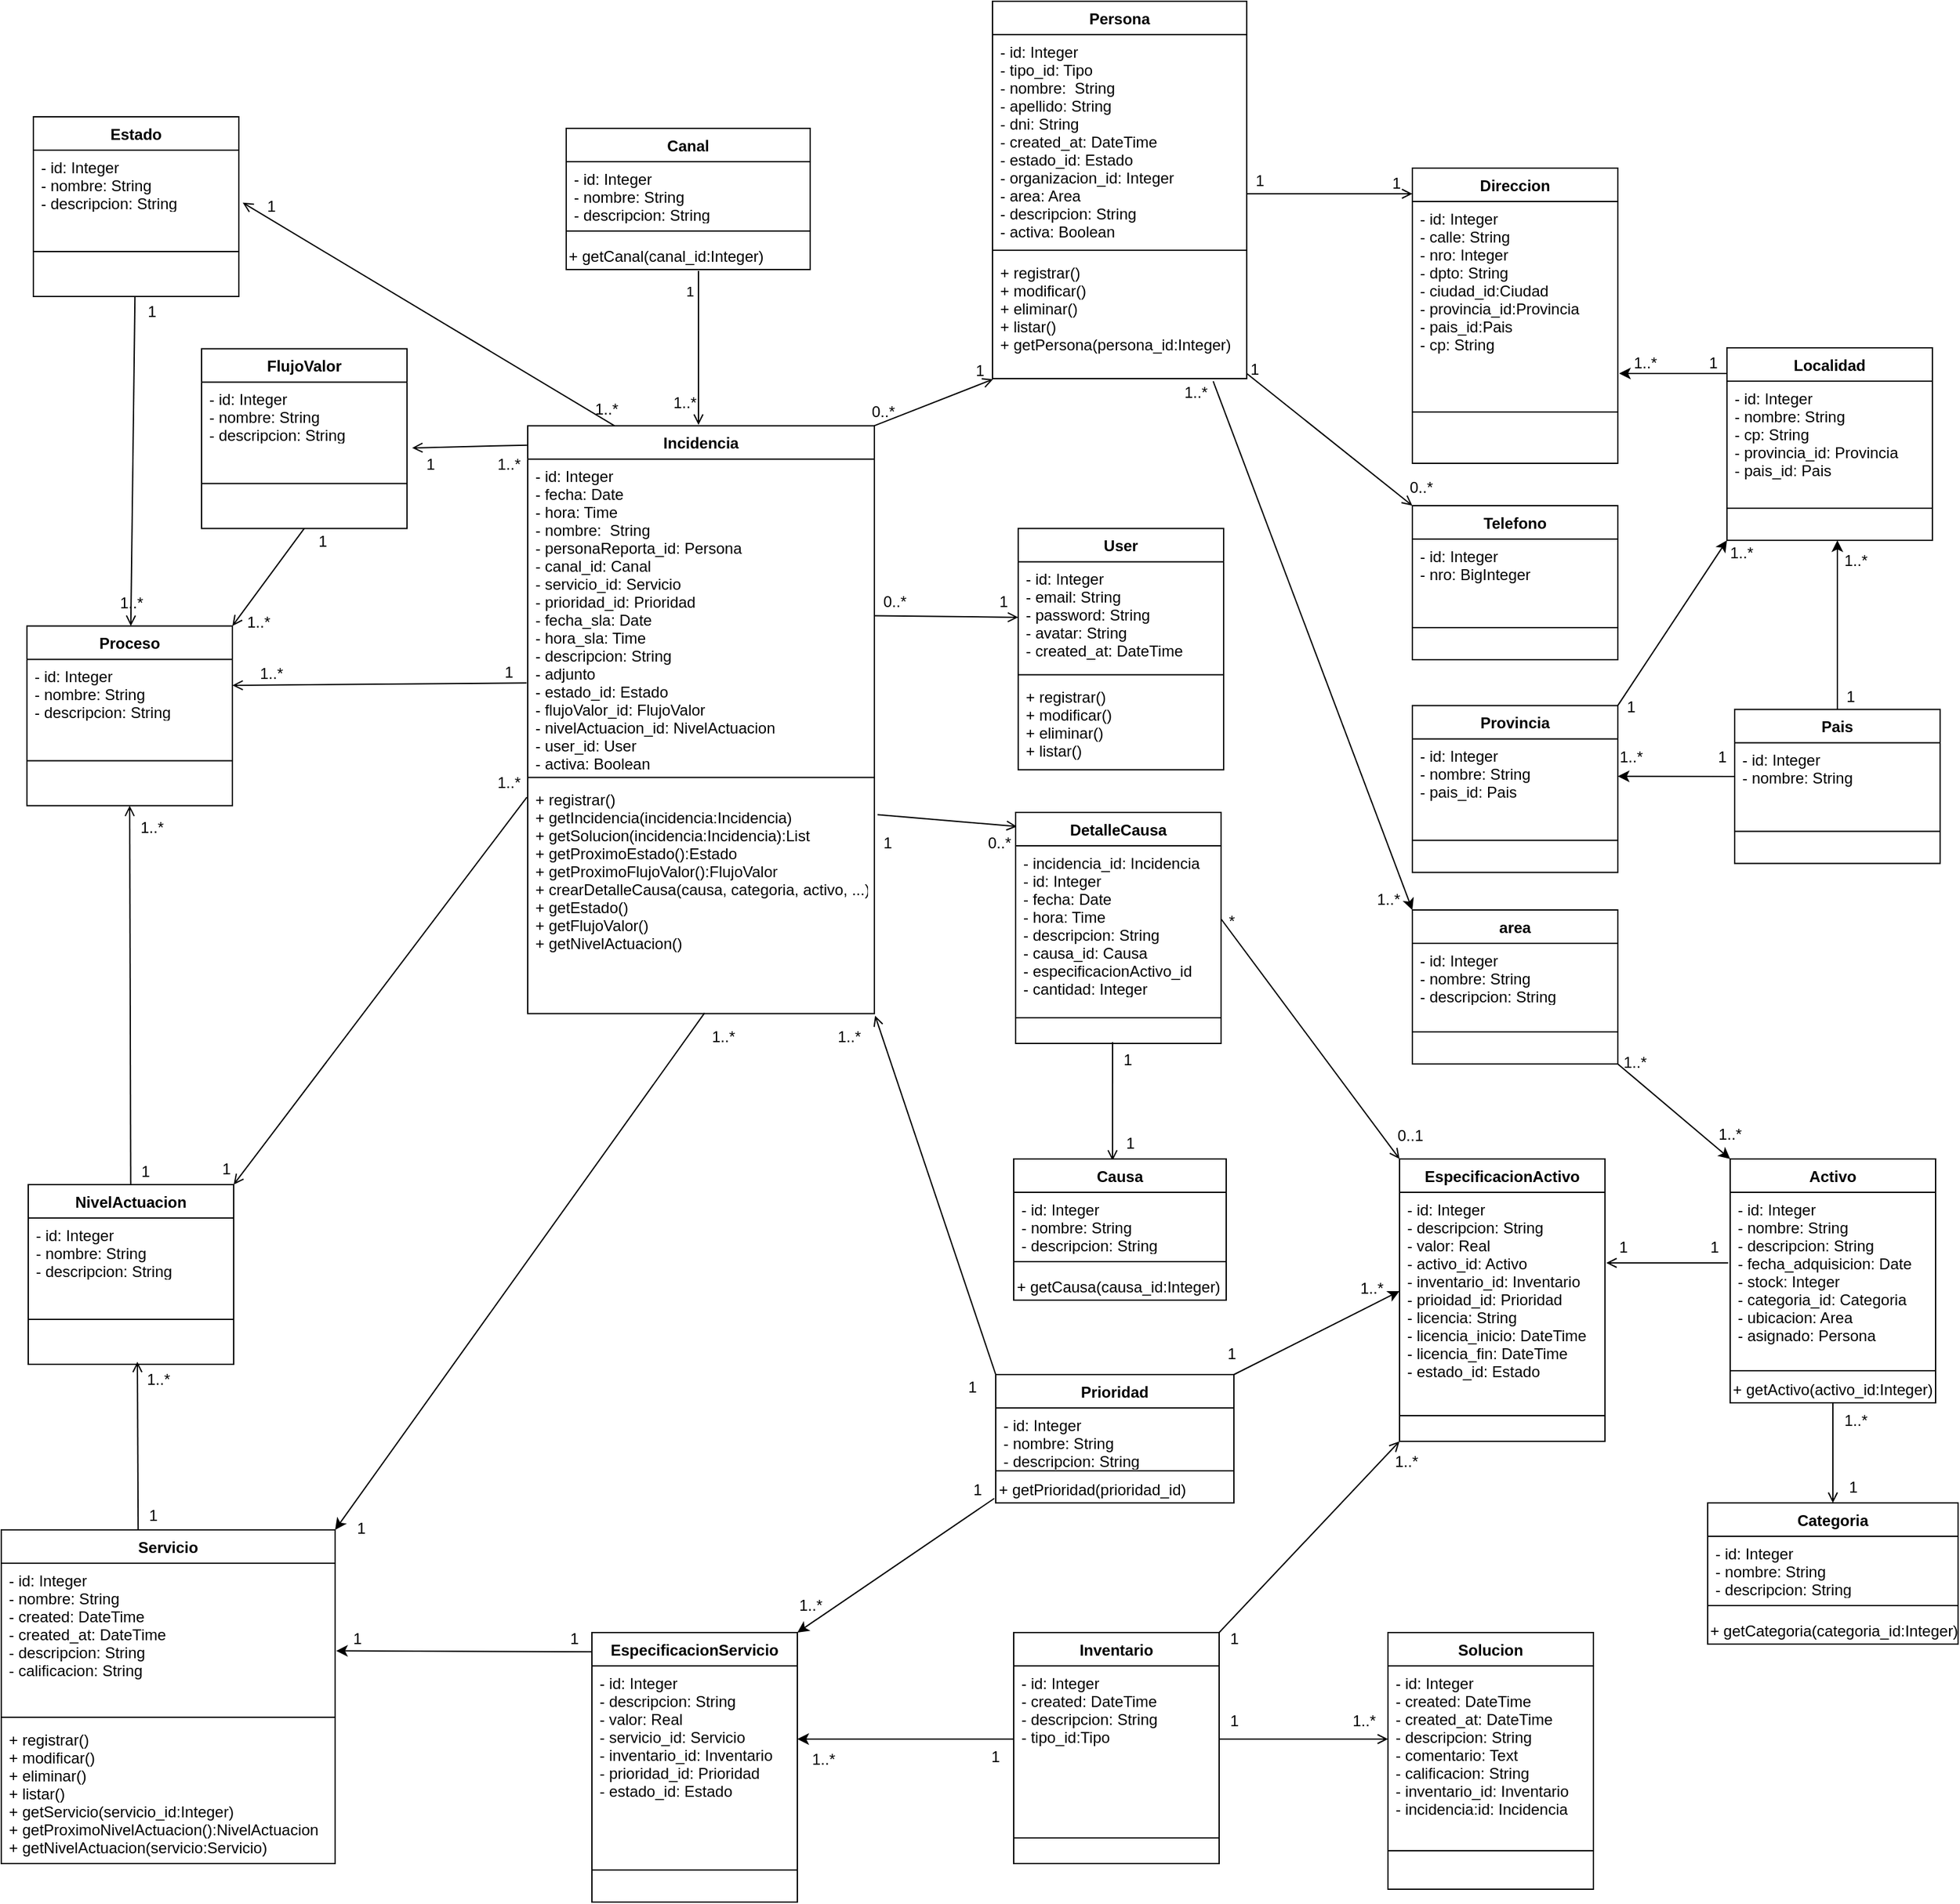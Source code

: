 <mxfile>
    <diagram id="J_rNDprV9xanQurE0vA5" name="DCD-01">
        <mxGraphModel dx="855" dy="5330" grid="1" gridSize="10" guides="1" tooltips="1" connect="1" arrows="1" fold="1" page="1" pageScale="1" pageWidth="827" pageHeight="1169" math="0" shadow="0">
            <root>
                <mxCell id="0"/>
                <mxCell id="1" parent="0"/>
                <mxCell id="94" style="edgeStyle=none;html=1;startArrow=none;startFill=0;endArrow=open;endFill=0;entryX=1;entryY=0;entryDx=0;entryDy=0;exitX=0.978;exitY=1.072;exitDx=0;exitDy=0;exitPerimeter=0;" parent="1" source="96" target="22" edge="1">
                    <mxGeometry relative="1" as="geometry">
                        <mxPoint x="450" y="-3170" as="sourcePoint"/>
                    </mxGeometry>
                </mxCell>
                <mxCell id="97" style="edgeStyle=none;html=1;startArrow=none;startFill=0;endArrow=open;endFill=0;exitX=-0.003;exitY=0.715;exitDx=0;exitDy=0;exitPerimeter=0;" parent="1" source="LPq4KFlFzI5ye4v88Ysr-249" edge="1">
                    <mxGeometry relative="1" as="geometry">
                        <mxPoint x="446" y="-3217" as="sourcePoint"/>
                        <mxPoint x="190" y="-3217" as="targetPoint"/>
                    </mxGeometry>
                </mxCell>
                <mxCell id="LPq4KFlFzI5ye4v88Ysr-248" value="Incidencia" style="swimlane;fontStyle=1;align=center;verticalAlign=top;childLayout=stackLayout;horizontal=1;startSize=26;horizontalStack=0;resizeParent=1;resizeParentMax=0;resizeLast=0;collapsible=1;marginBottom=0;" parent="1" vertex="1">
                    <mxGeometry x="420" y="-3419.3" width="270" height="458" as="geometry"/>
                </mxCell>
                <mxCell id="LPq4KFlFzI5ye4v88Ysr-249" value="- id: Integer&#10;- fecha: Date&#10;- hora: Time&#10;- nombre:  String&#10;- personaReporta_id: Persona&#10;- canal_id: Canal&#10;- servicio_id: Servicio&#10;- prioridad_id: Prioridad&#10;- fecha_sla: Date&#10;- hora_sla: Time&#10;- descripcion: String&#10;- adjunto&#10;- estado_id: Estado&#10;- flujoValor_id: FlujoValor&#10;- nivelActuacion_id: NivelActuacion&#10;- user_id: User&#10;- activa: Boolean&#10;&#10;&#10;." style="text;strokeColor=none;fillColor=none;align=left;verticalAlign=top;spacingLeft=4;spacingRight=4;overflow=hidden;rotatable=0;points=[[0,0.5],[1,0.5]];portConstraint=eastwest;" parent="LPq4KFlFzI5ye4v88Ysr-248" vertex="1">
                    <mxGeometry y="26" width="270" height="244" as="geometry"/>
                </mxCell>
                <mxCell id="LPq4KFlFzI5ye4v88Ysr-250" value="" style="line;strokeWidth=1;fillColor=none;align=left;verticalAlign=middle;spacingTop=-1;spacingLeft=3;spacingRight=3;rotatable=0;labelPosition=right;points=[];portConstraint=eastwest;" parent="LPq4KFlFzI5ye4v88Ysr-248" vertex="1">
                    <mxGeometry y="270" width="270" height="8" as="geometry"/>
                </mxCell>
                <mxCell id="LPq4KFlFzI5ye4v88Ysr-251" value="+ registrar()&#10;+ getIncidencia(incidencia:Incidencia)&#10;+ getSolucion(incidencia:Incidencia):List&#10;+ getProximoEstado():Estado&#10;+ getProximoFlujoValor():FlujoValor&#10;+ crearDetalleCausa(causa, categoria, activo, ...)&#10;+ getEstado()&#10;+ getFlujoValor()&#10;+ getNivelActuacion()" style="text;strokeColor=none;fillColor=none;align=left;verticalAlign=top;spacingLeft=4;spacingRight=4;overflow=hidden;rotatable=0;points=[[0,0.5],[1,0.5]];portConstraint=eastwest;" parent="LPq4KFlFzI5ye4v88Ysr-248" vertex="1">
                    <mxGeometry y="278" width="270" height="180" as="geometry"/>
                </mxCell>
                <mxCell id="LPq4KFlFzI5ye4v88Ysr-339" value="Persona" style="swimlane;fontStyle=1;align=center;verticalAlign=top;childLayout=stackLayout;horizontal=1;startSize=26;horizontalStack=0;resizeParent=1;resizeParentMax=0;resizeLast=0;collapsible=1;marginBottom=0;" parent="1" vertex="1">
                    <mxGeometry x="782" y="-3750" width="198" height="294" as="geometry"/>
                </mxCell>
                <mxCell id="LPq4KFlFzI5ye4v88Ysr-340" value="- id: Integer&#10;- tipo_id: Tipo&#10;- nombre:  String&#10;- apellido: String&#10;- dni: String&#10;- created_at: DateTime&#10;- estado_id: Estado&#10;- organizacion_id: Integer&#10;- area: Area&#10;- descripcion: String&#10;- activa: Boolean " style="text;strokeColor=none;fillColor=none;align=left;verticalAlign=top;spacingLeft=4;spacingRight=4;overflow=hidden;rotatable=0;points=[[0,0.5],[1,0.5]];portConstraint=eastwest;" parent="LPq4KFlFzI5ye4v88Ysr-339" vertex="1">
                    <mxGeometry y="26" width="198" height="164" as="geometry"/>
                </mxCell>
                <mxCell id="LPq4KFlFzI5ye4v88Ysr-341" value="" style="line;strokeWidth=1;fillColor=none;align=left;verticalAlign=middle;spacingTop=-1;spacingLeft=3;spacingRight=3;rotatable=0;labelPosition=right;points=[];portConstraint=eastwest;" parent="LPq4KFlFzI5ye4v88Ysr-339" vertex="1">
                    <mxGeometry y="190" width="198" height="8" as="geometry"/>
                </mxCell>
                <mxCell id="LPq4KFlFzI5ye4v88Ysr-342" value="+ registrar()&#10;+ modificar()&#10;+ eliminar()&#10;+ listar()&#10;+ getPersona(persona_id:Integer)" style="text;strokeColor=none;fillColor=none;align=left;verticalAlign=top;spacingLeft=4;spacingRight=4;overflow=hidden;rotatable=0;points=[[0,0.5],[1,0.5]];portConstraint=eastwest;" parent="LPq4KFlFzI5ye4v88Ysr-339" vertex="1">
                    <mxGeometry y="198" width="198" height="96" as="geometry"/>
                </mxCell>
                <mxCell id="LPq4KFlFzI5ye4v88Ysr-343" style="edgeStyle=none;html=1;endArrow=none;endFill=0;startArrow=open;startFill=0;entryX=1;entryY=0.5;entryDx=0;entryDy=0;" parent="1" target="LPq4KFlFzI5ye4v88Ysr-249" edge="1">
                    <mxGeometry relative="1" as="geometry">
                        <mxPoint x="888" y="-3390" as="targetPoint"/>
                        <mxPoint x="802" y="-3270" as="sourcePoint"/>
                    </mxGeometry>
                </mxCell>
                <mxCell id="LPq4KFlFzI5ye4v88Ysr-344" value="User" style="swimlane;fontStyle=1;align=center;verticalAlign=top;childLayout=stackLayout;horizontal=1;startSize=26;horizontalStack=0;resizeParent=1;resizeParentMax=0;resizeLast=0;collapsible=1;marginBottom=0;" parent="1" vertex="1">
                    <mxGeometry x="801.997" y="-3339.296" width="160" height="188" as="geometry"/>
                </mxCell>
                <mxCell id="LPq4KFlFzI5ye4v88Ysr-345" value="- id: Integer&#10;- email: String&#10;- password: String&#10;- avatar: String&#10;- created_at: DateTime" style="text;strokeColor=none;fillColor=none;align=left;verticalAlign=top;spacingLeft=4;spacingRight=4;overflow=hidden;rotatable=0;points=[[0,0.5],[1,0.5]];portConstraint=eastwest;" parent="LPq4KFlFzI5ye4v88Ysr-344" vertex="1">
                    <mxGeometry y="26" width="160" height="84" as="geometry"/>
                </mxCell>
                <mxCell id="LPq4KFlFzI5ye4v88Ysr-346" value="" style="line;strokeWidth=1;fillColor=none;align=left;verticalAlign=middle;spacingTop=-1;spacingLeft=3;spacingRight=3;rotatable=0;labelPosition=right;points=[];portConstraint=eastwest;" parent="LPq4KFlFzI5ye4v88Ysr-344" vertex="1">
                    <mxGeometry y="110" width="160" height="8" as="geometry"/>
                </mxCell>
                <mxCell id="LPq4KFlFzI5ye4v88Ysr-347" value="+ registrar()&#10;+ modificar()&#10;+ eliminar()&#10;+ listar()" style="text;strokeColor=none;fillColor=none;align=left;verticalAlign=top;spacingLeft=4;spacingRight=4;overflow=hidden;rotatable=0;points=[[0,0.5],[1,0.5]];portConstraint=eastwest;" parent="LPq4KFlFzI5ye4v88Ysr-344" vertex="1">
                    <mxGeometry y="118" width="160" height="70" as="geometry"/>
                </mxCell>
                <mxCell id="LPq4KFlFzI5ye4v88Ysr-348" value="Direccion" style="swimlane;fontStyle=1;align=center;verticalAlign=top;childLayout=stackLayout;horizontal=1;startSize=26;horizontalStack=0;resizeParent=1;resizeParentMax=0;resizeLast=0;collapsible=1;marginBottom=0;" parent="1" vertex="1">
                    <mxGeometry x="1109" y="-3620" width="160" height="230" as="geometry"/>
                </mxCell>
                <mxCell id="LPq4KFlFzI5ye4v88Ysr-349" value="- id: Integer&#10;- calle: String&#10;- nro: Integer&#10;- dpto: String&#10;- ciudad_id:Ciudad&#10;- provincia_id:Provincia&#10;- pais_id:Pais&#10;- cp: String&#10;" style="text;strokeColor=none;fillColor=none;align=left;verticalAlign=top;spacingLeft=4;spacingRight=4;overflow=hidden;rotatable=0;points=[[0,0.5],[1,0.5]];portConstraint=eastwest;" parent="LPq4KFlFzI5ye4v88Ysr-348" vertex="1">
                    <mxGeometry y="26" width="160" height="124" as="geometry"/>
                </mxCell>
                <mxCell id="LPq4KFlFzI5ye4v88Ysr-350" value="" style="line;strokeWidth=1;fillColor=none;align=left;verticalAlign=middle;spacingTop=-1;spacingLeft=3;spacingRight=3;rotatable=0;labelPosition=right;points=[];portConstraint=eastwest;" parent="LPq4KFlFzI5ye4v88Ysr-348" vertex="1">
                    <mxGeometry y="150" width="160" height="80" as="geometry"/>
                </mxCell>
                <mxCell id="LPq4KFlFzI5ye4v88Ysr-351" value="Telefono" style="swimlane;fontStyle=1;align=center;verticalAlign=top;childLayout=stackLayout;horizontal=1;startSize=26;horizontalStack=0;resizeParent=1;resizeParentMax=0;resizeLast=0;collapsible=1;marginBottom=0;" parent="1" vertex="1">
                    <mxGeometry x="1109" y="-3357" width="160" height="120" as="geometry"/>
                </mxCell>
                <mxCell id="LPq4KFlFzI5ye4v88Ysr-352" value="- id: Integer&#10;- nro: BigInteger&#10;" style="text;strokeColor=none;fillColor=none;align=left;verticalAlign=top;spacingLeft=4;spacingRight=4;overflow=hidden;rotatable=0;points=[[0,0.5],[1,0.5]];portConstraint=eastwest;" parent="LPq4KFlFzI5ye4v88Ysr-351" vertex="1">
                    <mxGeometry y="26" width="160" height="44" as="geometry"/>
                </mxCell>
                <mxCell id="LPq4KFlFzI5ye4v88Ysr-353" value="" style="line;strokeWidth=1;fillColor=none;align=left;verticalAlign=middle;spacingTop=-1;spacingLeft=3;spacingRight=3;rotatable=0;labelPosition=right;points=[];portConstraint=eastwest;" parent="LPq4KFlFzI5ye4v88Ysr-351" vertex="1">
                    <mxGeometry y="70" width="160" height="50" as="geometry"/>
                </mxCell>
                <mxCell id="LPq4KFlFzI5ye4v88Ysr-354" value="" style="endArrow=open;html=1;rounded=0;align=center;verticalAlign=top;endFill=0;labelBackgroundColor=none;" parent="1" edge="1">
                    <mxGeometry relative="1" as="geometry">
                        <mxPoint x="980" y="-3600" as="sourcePoint"/>
                        <mxPoint x="1109" y="-3600" as="targetPoint"/>
                    </mxGeometry>
                </mxCell>
                <mxCell id="LPq4KFlFzI5ye4v88Ysr-355" value="1" style="resizable=0;html=1;align=left;verticalAlign=top;labelBackgroundColor=none;" parent="LPq4KFlFzI5ye4v88Ysr-354" connectable="0" vertex="1">
                    <mxGeometry x="-1" relative="1" as="geometry">
                        <mxPoint x="5" y="-24" as="offset"/>
                    </mxGeometry>
                </mxCell>
                <mxCell id="LPq4KFlFzI5ye4v88Ysr-356" value="1" style="resizable=0;html=1;align=right;verticalAlign=bottom;labelBackgroundColor=none;" parent="LPq4KFlFzI5ye4v88Ysr-354" connectable="0" vertex="1">
                    <mxGeometry x="1" relative="1" as="geometry">
                        <mxPoint x="-9" as="offset"/>
                    </mxGeometry>
                </mxCell>
                <mxCell id="LPq4KFlFzI5ye4v88Ysr-357" style="edgeStyle=none;html=1;endArrow=open;endFill=0;entryX=0;entryY=0;entryDx=0;entryDy=0;" parent="1" target="LPq4KFlFzI5ye4v88Ysr-351" edge="1">
                    <mxGeometry relative="1" as="geometry">
                        <mxPoint x="1106.997" y="-3203.296" as="targetPoint"/>
                        <mxPoint x="980" y="-3460" as="sourcePoint"/>
                    </mxGeometry>
                </mxCell>
                <mxCell id="LPq4KFlFzI5ye4v88Ysr-358" value="0..*" style="resizable=0;html=1;align=right;verticalAlign=bottom;labelBackgroundColor=none;" parent="1" connectable="0" vertex="1">
                    <mxGeometry x="1229.997" y="-3508.296" as="geometry">
                        <mxPoint x="-104" y="146" as="offset"/>
                    </mxGeometry>
                </mxCell>
                <mxCell id="LPq4KFlFzI5ye4v88Ysr-359" value="1" style="resizable=0;html=1;align=left;verticalAlign=top;labelBackgroundColor=none;" parent="1" connectable="0" vertex="1">
                    <mxGeometry x="980.997" y="-3477" as="geometry"/>
                </mxCell>
                <mxCell id="LPq4KFlFzI5ye4v88Ysr-360" value="1" style="resizable=0;html=1;align=right;verticalAlign=bottom;labelBackgroundColor=none;" parent="1" connectable="0" vertex="1">
                    <mxGeometry x="898.997" y="-3419.296" as="geometry">
                        <mxPoint x="-104" y="146" as="offset"/>
                    </mxGeometry>
                </mxCell>
                <mxCell id="LPq4KFlFzI5ye4v88Ysr-361" value="0..*" style="resizable=0;html=1;align=right;verticalAlign=bottom;labelBackgroundColor=none;" parent="1" connectable="0" vertex="1">
                    <mxGeometry x="819.997" y="-3419.296" as="geometry">
                        <mxPoint x="-104" y="146" as="offset"/>
                    </mxGeometry>
                </mxCell>
                <mxCell id="2" style="edgeStyle=none;html=1;endArrow=open;endFill=0;exitX=1;exitY=0;exitDx=0;exitDy=0;entryX=0.002;entryY=1.005;entryDx=0;entryDy=0;entryPerimeter=0;" parent="1" source="LPq4KFlFzI5ye4v88Ysr-248" target="LPq4KFlFzI5ye4v88Ysr-342" edge="1">
                    <mxGeometry relative="1" as="geometry">
                        <mxPoint x="690" y="-3397" as="sourcePoint"/>
                        <mxPoint x="777" y="-3397" as="targetPoint"/>
                    </mxGeometry>
                </mxCell>
                <mxCell id="3" value="0..*" style="resizable=0;html=1;align=left;verticalAlign=top;labelBackgroundColor=none;" parent="1" connectable="0" vertex="1">
                    <mxGeometry x="989.997" y="-3432.3" as="geometry">
                        <mxPoint x="-304" y="-12" as="offset"/>
                    </mxGeometry>
                </mxCell>
                <mxCell id="4" value="1" style="resizable=0;html=1;align=left;verticalAlign=top;labelBackgroundColor=none;" parent="1" connectable="0" vertex="1">
                    <mxGeometry x="1070.997" y="-3464" as="geometry">
                        <mxPoint x="-304" y="-12" as="offset"/>
                    </mxGeometry>
                </mxCell>
                <mxCell id="48" style="edgeStyle=none;html=1;endArrow=open;endFill=0;" parent="1" edge="1">
                    <mxGeometry relative="1" as="geometry">
                        <mxPoint x="553" y="-3540" as="sourcePoint"/>
                        <mxPoint x="553" y="-3420" as="targetPoint"/>
                    </mxGeometry>
                </mxCell>
                <mxCell id="5" value="Canal" style="swimlane;fontStyle=1;align=center;verticalAlign=top;childLayout=stackLayout;horizontal=1;startSize=26;horizontalStack=0;resizeParent=1;resizeParentMax=0;resizeLast=0;collapsible=1;marginBottom=0;" parent="1" vertex="1">
                    <mxGeometry x="450" y="-3651" width="190" height="110" as="geometry"/>
                </mxCell>
                <mxCell id="6" value="- id: Integer&#10;- nombre: String&#10;- descripcion: String" style="text;strokeColor=none;fillColor=none;align=left;verticalAlign=top;spacingLeft=4;spacingRight=4;overflow=hidden;rotatable=0;points=[[0,0.5],[1,0.5]];portConstraint=eastwest;" parent="5" vertex="1">
                    <mxGeometry y="26" width="190" height="44" as="geometry"/>
                </mxCell>
                <mxCell id="7" value="" style="line;strokeWidth=1;fillColor=none;align=left;verticalAlign=middle;spacingTop=-1;spacingLeft=3;spacingRight=3;rotatable=0;labelPosition=right;points=[];portConstraint=eastwest;" parent="5" vertex="1">
                    <mxGeometry y="70" width="190" height="20" as="geometry"/>
                </mxCell>
                <mxCell id="141" value="&lt;span&gt;+ getCanal(canal_id:Integer)&lt;/span&gt;" style="text;html=1;align=left;verticalAlign=middle;resizable=0;points=[];autosize=1;strokeColor=none;fillColor=none;" parent="5" vertex="1">
                    <mxGeometry y="90" width="190" height="20" as="geometry"/>
                </mxCell>
                <mxCell id="74" style="edgeStyle=none;html=1;startArrow=none;startFill=0;endArrow=open;endFill=0;exitX=0.41;exitY=0.004;exitDx=0;exitDy=0;exitPerimeter=0;" parent="1" source="9" edge="1">
                    <mxGeometry relative="1" as="geometry">
                        <mxPoint x="116" y="-2570" as="sourcePoint"/>
                        <mxPoint x="116" y="-2690" as="targetPoint"/>
                    </mxGeometry>
                </mxCell>
                <mxCell id="9" value="Servicio" style="swimlane;fontStyle=1;align=center;verticalAlign=top;childLayout=stackLayout;horizontal=1;startSize=26;horizontalStack=0;resizeParent=1;resizeParentMax=0;resizeLast=0;collapsible=1;marginBottom=0;" parent="1" vertex="1">
                    <mxGeometry x="10" y="-2559" width="260" height="260" as="geometry"/>
                </mxCell>
                <mxCell id="10" value="- id: Integer&#10;- nombre: String&#10;- created: DateTime&#10;- created_at: DateTime&#10;- descripcion: String&#10;- calificacion: String&#10;" style="text;strokeColor=none;fillColor=none;align=left;verticalAlign=top;spacingLeft=4;spacingRight=4;overflow=hidden;rotatable=0;points=[[0,0.5],[1,0.5]];portConstraint=eastwest;" parent="9" vertex="1">
                    <mxGeometry y="26" width="260" height="116" as="geometry"/>
                </mxCell>
                <mxCell id="11" value="" style="line;strokeWidth=1;fillColor=none;align=left;verticalAlign=middle;spacingTop=-1;spacingLeft=3;spacingRight=3;rotatable=0;labelPosition=right;points=[];portConstraint=eastwest;" parent="9" vertex="1">
                    <mxGeometry y="142" width="260" height="8" as="geometry"/>
                </mxCell>
                <mxCell id="12" value="+ registrar()&#10;+ modificar()&#10;+ eliminar()&#10;+ listar()&#10;+ getServicio(servicio_id:Integer)&#10;+ getProximoNivelActuacion():NivelActuacion&#10;+ getNivelActuacion(servicio:Servicio)" style="text;strokeColor=none;fillColor=none;align=left;verticalAlign=top;spacingLeft=4;spacingRight=4;overflow=hidden;rotatable=0;points=[[0,0.5],[1,0.5]];portConstraint=eastwest;" parent="9" vertex="1">
                    <mxGeometry y="150" width="260" height="110" as="geometry"/>
                </mxCell>
                <mxCell id="54" style="edgeStyle=none;html=1;endArrow=open;endFill=0;entryX=1.002;entryY=1.009;entryDx=0;entryDy=0;entryPerimeter=0;exitX=0;exitY=0;exitDx=0;exitDy=0;" parent="1" source="13" target="LPq4KFlFzI5ye4v88Ysr-251" edge="1">
                    <mxGeometry relative="1" as="geometry">
                        <mxPoint x="800" y="-2680" as="sourcePoint"/>
                        <mxPoint x="670" y="-3030" as="targetPoint"/>
                    </mxGeometry>
                </mxCell>
                <mxCell id="6-9yLFAoSSbjaqC_djPv-205" style="edgeStyle=none;html=1;exitX=1;exitY=0;exitDx=0;exitDy=0;entryX=0;entryY=0.5;entryDx=0;entryDy=0;" parent="1" source="13" target="6-9yLFAoSSbjaqC_djPv-179" edge="1">
                    <mxGeometry relative="1" as="geometry"/>
                </mxCell>
                <mxCell id="13" value="Prioridad" style="swimlane;fontStyle=1;align=center;verticalAlign=top;childLayout=stackLayout;horizontal=1;startSize=26;horizontalStack=0;resizeParent=1;resizeParentMax=0;resizeLast=0;collapsible=1;marginBottom=0;" parent="1" vertex="1">
                    <mxGeometry x="784.5" y="-2680" width="185.5" height="100" as="geometry"/>
                </mxCell>
                <mxCell id="14" value="- id: Integer&#10;- nombre: String&#10;- descripcion: String" style="text;strokeColor=none;fillColor=none;align=left;verticalAlign=top;spacingLeft=4;spacingRight=4;overflow=hidden;rotatable=0;points=[[0,0.5],[1,0.5]];portConstraint=eastwest;" parent="13" vertex="1">
                    <mxGeometry y="26" width="185.5" height="44" as="geometry"/>
                </mxCell>
                <mxCell id="15" value="" style="line;strokeWidth=1;fillColor=none;align=left;verticalAlign=middle;spacingTop=-1;spacingLeft=3;spacingRight=3;rotatable=0;labelPosition=right;points=[];portConstraint=eastwest;" parent="13" vertex="1">
                    <mxGeometry y="70" width="185.5" height="10" as="geometry"/>
                </mxCell>
                <mxCell id="144" value="&lt;span&gt;+ getPrioridad(prioridad_id)&lt;/span&gt;" style="text;html=1;align=left;verticalAlign=middle;resizable=0;points=[];autosize=1;strokeColor=none;fillColor=none;" parent="13" vertex="1">
                    <mxGeometry y="80" width="185.5" height="20" as="geometry"/>
                </mxCell>
                <mxCell id="110" style="edgeStyle=none;html=1;entryX=0.5;entryY=1;entryDx=0;entryDy=0;startArrow=none;startFill=0;endArrow=open;endFill=0;" parent="1" source="22" target="43" edge="1">
                    <mxGeometry relative="1" as="geometry"/>
                </mxCell>
                <mxCell id="22" value="NivelActuacion" style="swimlane;fontStyle=1;align=center;verticalAlign=top;childLayout=stackLayout;horizontal=1;startSize=26;horizontalStack=0;resizeParent=1;resizeParentMax=0;resizeLast=0;collapsible=1;marginBottom=0;" parent="1" vertex="1">
                    <mxGeometry x="30.997" y="-2827.996" width="160" height="140" as="geometry"/>
                </mxCell>
                <mxCell id="23" value="- id: Integer&#10;- nombre: String&#10;- descripcion: String" style="text;strokeColor=none;fillColor=none;align=left;verticalAlign=top;spacingLeft=4;spacingRight=4;overflow=hidden;rotatable=0;points=[[0,0.5],[1,0.5]];portConstraint=eastwest;" parent="22" vertex="1">
                    <mxGeometry y="26" width="160" height="44" as="geometry"/>
                </mxCell>
                <mxCell id="24" value="" style="line;strokeWidth=1;fillColor=none;align=left;verticalAlign=middle;spacingTop=-1;spacingLeft=3;spacingRight=3;rotatable=0;labelPosition=right;points=[];portConstraint=eastwest;" parent="22" vertex="1">
                    <mxGeometry y="70" width="160" height="70" as="geometry"/>
                </mxCell>
                <mxCell id="104" style="edgeStyle=none;html=1;startArrow=none;startFill=0;endArrow=open;endFill=0;" parent="1" source="25" target="43" edge="1">
                    <mxGeometry relative="1" as="geometry"/>
                </mxCell>
                <mxCell id="25" value="Estado" style="swimlane;fontStyle=1;align=center;verticalAlign=top;childLayout=stackLayout;horizontal=1;startSize=26;horizontalStack=0;resizeParent=1;resizeParentMax=0;resizeLast=0;collapsible=1;marginBottom=0;" parent="1" vertex="1">
                    <mxGeometry x="34.997" y="-3659.996" width="160" height="140" as="geometry"/>
                </mxCell>
                <mxCell id="26" value="- id: Integer&#10;- nombre: String&#10;- descripcion: String" style="text;strokeColor=none;fillColor=none;align=left;verticalAlign=top;spacingLeft=4;spacingRight=4;overflow=hidden;rotatable=0;points=[[0,0.5],[1,0.5]];portConstraint=eastwest;" parent="25" vertex="1">
                    <mxGeometry y="26" width="160" height="44" as="geometry"/>
                </mxCell>
                <mxCell id="27" value="" style="line;strokeWidth=1;fillColor=none;align=left;verticalAlign=middle;spacingTop=-1;spacingLeft=3;spacingRight=3;rotatable=0;labelPosition=right;points=[];portConstraint=eastwest;" parent="25" vertex="1">
                    <mxGeometry y="70" width="160" height="70" as="geometry"/>
                </mxCell>
                <mxCell id="103" style="edgeStyle=none;html=1;entryX=1;entryY=0;entryDx=0;entryDy=0;startArrow=none;startFill=0;endArrow=open;endFill=0;exitX=0.5;exitY=1;exitDx=0;exitDy=0;" parent="1" source="28" target="43" edge="1">
                    <mxGeometry relative="1" as="geometry">
                        <mxPoint x="290" y="-3339" as="sourcePoint"/>
                    </mxGeometry>
                </mxCell>
                <mxCell id="28" value="FlujoValor" style="swimlane;fontStyle=1;align=center;verticalAlign=top;childLayout=stackLayout;horizontal=1;startSize=26;horizontalStack=0;resizeParent=1;resizeParentMax=0;resizeLast=0;collapsible=1;marginBottom=0;" parent="1" vertex="1">
                    <mxGeometry x="165.997" y="-3479.296" width="160" height="140" as="geometry"/>
                </mxCell>
                <mxCell id="29" value="- id: Integer&#10;- nombre: String&#10;- descripcion: String" style="text;strokeColor=none;fillColor=none;align=left;verticalAlign=top;spacingLeft=4;spacingRight=4;overflow=hidden;rotatable=0;points=[[0,0.5],[1,0.5]];portConstraint=eastwest;" parent="28" vertex="1">
                    <mxGeometry y="26" width="160" height="44" as="geometry"/>
                </mxCell>
                <mxCell id="30" value="" style="line;strokeWidth=1;fillColor=none;align=left;verticalAlign=middle;spacingTop=-1;spacingLeft=3;spacingRight=3;rotatable=0;labelPosition=right;points=[];portConstraint=eastwest;" parent="28" vertex="1">
                    <mxGeometry y="70" width="160" height="70" as="geometry"/>
                </mxCell>
                <mxCell id="57" style="edgeStyle=none;html=1;endArrow=none;endFill=0;startArrow=open;startFill=0;entryX=1.009;entryY=0.139;entryDx=0;entryDy=0;entryPerimeter=0;exitX=-0.006;exitY=0.068;exitDx=0;exitDy=0;exitPerimeter=0;" parent="1" target="LPq4KFlFzI5ye4v88Ysr-251" edge="1">
                    <mxGeometry relative="1" as="geometry">
                        <mxPoint x="801.04" y="-3107.06" as="sourcePoint"/>
                        <mxPoint x="660" y="-3110" as="targetPoint"/>
                    </mxGeometry>
                </mxCell>
                <mxCell id="43" value="Proceso" style="swimlane;fontStyle=1;align=center;verticalAlign=top;childLayout=stackLayout;horizontal=1;startSize=26;horizontalStack=0;resizeParent=1;resizeParentMax=0;resizeLast=0;collapsible=1;marginBottom=0;" parent="1" vertex="1">
                    <mxGeometry x="29.997" y="-3263.296" width="160" height="140" as="geometry"/>
                </mxCell>
                <mxCell id="44" value="- id: Integer&#10;- nombre: String&#10;- descripcion: String" style="text;strokeColor=none;fillColor=none;align=left;verticalAlign=top;spacingLeft=4;spacingRight=4;overflow=hidden;rotatable=0;points=[[0,0.5],[1,0.5]];portConstraint=eastwest;" parent="43" vertex="1">
                    <mxGeometry y="26" width="160" height="44" as="geometry"/>
                </mxCell>
                <mxCell id="45" value="" style="line;strokeWidth=1;fillColor=none;align=left;verticalAlign=middle;spacingTop=-1;spacingLeft=3;spacingRight=3;rotatable=0;labelPosition=right;points=[];portConstraint=eastwest;" parent="43" vertex="1">
                    <mxGeometry y="70" width="160" height="70" as="geometry"/>
                </mxCell>
                <mxCell id="50" value="1" style="edgeLabel;html=1;align=center;verticalAlign=middle;resizable=0;points=[];" parent="1" vertex="1" connectable="0">
                    <mxGeometry x="545" y="-3517.471" as="geometry">
                        <mxPoint x="1" y="-7" as="offset"/>
                    </mxGeometry>
                </mxCell>
                <mxCell id="51" value="1..*" style="text;html=1;align=center;verticalAlign=middle;resizable=0;points=[];autosize=1;strokeColor=none;fillColor=none;" parent="1" vertex="1">
                    <mxGeometry x="527" y="-3447" width="30" height="20" as="geometry"/>
                </mxCell>
                <mxCell id="56" value="1..*" style="text;html=1;align=center;verticalAlign=middle;resizable=0;points=[];autosize=1;strokeColor=none;fillColor=none;" parent="1" vertex="1">
                    <mxGeometry x="655" y="-2953" width="30" height="20" as="geometry"/>
                </mxCell>
                <mxCell id="58" value="0..*" style="text;html=1;align=center;verticalAlign=middle;resizable=0;points=[];autosize=1;strokeColor=none;fillColor=none;" parent="1" vertex="1">
                    <mxGeometry x="772" y="-3104.3" width="30" height="20" as="geometry"/>
                </mxCell>
                <mxCell id="60" value="1" style="text;html=1;align=center;verticalAlign=middle;resizable=0;points=[];autosize=1;strokeColor=none;fillColor=none;" parent="1" vertex="1">
                    <mxGeometry x="756" y="-2680" width="20" height="20" as="geometry"/>
                </mxCell>
                <mxCell id="75" value="1" style="text;html=1;align=center;verticalAlign=middle;resizable=0;points=[];autosize=1;strokeColor=none;fillColor=none;" parent="1" vertex="1">
                    <mxGeometry x="277" y="-2484" width="20" height="20" as="geometry"/>
                </mxCell>
                <mxCell id="77" value="1..*" style="text;html=1;align=center;verticalAlign=middle;resizable=0;points=[];autosize=1;strokeColor=none;fillColor=none;" parent="1" vertex="1">
                    <mxGeometry x="117" y="-2686" width="30" height="20" as="geometry"/>
                </mxCell>
                <mxCell id="82" value="1" style="text;html=1;align=center;verticalAlign=middle;resizable=0;points=[];autosize=1;strokeColor=none;fillColor=none;rotation=0;" parent="1" vertex="1">
                    <mxGeometry x="446" y="-2484" width="20" height="20" as="geometry"/>
                </mxCell>
                <mxCell id="85" style="edgeStyle=none;html=1;startArrow=none;startFill=0;endArrow=open;endFill=0;exitX=-0.002;exitY=0.033;exitDx=0;exitDy=0;exitPerimeter=0;" parent="1" source="LPq4KFlFzI5ye4v88Ysr-248" edge="1">
                    <mxGeometry relative="1" as="geometry">
                        <mxPoint x="460" y="-3402" as="sourcePoint"/>
                        <mxPoint x="330" y="-3402" as="targetPoint"/>
                    </mxGeometry>
                </mxCell>
                <mxCell id="86" value="1" style="text;html=1;align=center;verticalAlign=middle;resizable=0;points=[];autosize=1;strokeColor=none;fillColor=none;" parent="1" vertex="1">
                    <mxGeometry x="334" y="-3399.3" width="20" height="20" as="geometry"/>
                </mxCell>
                <mxCell id="89" value="1..*" style="text;html=1;align=center;verticalAlign=middle;resizable=0;points=[];autosize=1;strokeColor=none;fillColor=none;" parent="1" vertex="1">
                    <mxGeometry x="390" y="-3399.3" width="30" height="20" as="geometry"/>
                </mxCell>
                <mxCell id="91" style="edgeStyle=none;html=1;entryX=1.019;entryY=0.93;entryDx=0;entryDy=0;entryPerimeter=0;startArrow=none;startFill=0;endArrow=open;endFill=0;exitX=0.25;exitY=0;exitDx=0;exitDy=0;" parent="1" source="LPq4KFlFzI5ye4v88Ysr-248" target="26" edge="1">
                    <mxGeometry relative="1" as="geometry"/>
                </mxCell>
                <mxCell id="92" value="1" style="text;html=1;align=center;verticalAlign=middle;resizable=0;points=[];autosize=1;strokeColor=none;fillColor=none;" parent="1" vertex="1">
                    <mxGeometry x="210" y="-3600" width="20" height="20" as="geometry"/>
                </mxCell>
                <mxCell id="93" value="1..*" style="text;html=1;align=center;verticalAlign=middle;resizable=0;points=[];autosize=1;strokeColor=none;fillColor=none;" parent="1" vertex="1">
                    <mxGeometry x="466" y="-3442.3" width="30" height="20" as="geometry"/>
                </mxCell>
                <mxCell id="95" value="1" style="text;html=1;align=center;verticalAlign=middle;resizable=0;points=[];autosize=1;strokeColor=none;fillColor=none;" parent="1" vertex="1">
                    <mxGeometry x="175" y="-2850" width="20" height="20" as="geometry"/>
                </mxCell>
                <mxCell id="96" value="1..*" style="text;html=1;align=center;verticalAlign=middle;resizable=0;points=[];autosize=1;strokeColor=none;fillColor=none;" parent="1" vertex="1">
                    <mxGeometry x="390" y="-3151.3" width="30" height="20" as="geometry"/>
                </mxCell>
                <mxCell id="98" value="1..*" style="text;html=1;align=center;verticalAlign=middle;resizable=0;points=[];autosize=1;strokeColor=none;fillColor=none;" parent="1" vertex="1">
                    <mxGeometry x="205" y="-3236" width="30" height="20" as="geometry"/>
                </mxCell>
                <mxCell id="101" value="1" style="text;html=1;align=center;verticalAlign=middle;resizable=0;points=[];autosize=1;strokeColor=none;fillColor=none;" parent="1" vertex="1">
                    <mxGeometry x="395" y="-3237" width="20" height="20" as="geometry"/>
                </mxCell>
                <mxCell id="105" value="1" style="text;html=1;align=center;verticalAlign=middle;resizable=0;points=[];autosize=1;strokeColor=none;fillColor=none;" parent="1" vertex="1">
                    <mxGeometry x="250" y="-3339.3" width="20" height="20" as="geometry"/>
                </mxCell>
                <mxCell id="106" value="1..*" style="text;html=1;align=center;verticalAlign=middle;resizable=0;points=[];autosize=1;strokeColor=none;fillColor=none;" parent="1" vertex="1">
                    <mxGeometry x="195" y="-3276" width="30" height="20" as="geometry"/>
                </mxCell>
                <mxCell id="107" value="1" style="text;html=1;align=center;verticalAlign=middle;resizable=0;points=[];autosize=1;strokeColor=none;fillColor=none;" parent="1" vertex="1">
                    <mxGeometry x="117" y="-3518.3" width="20" height="20" as="geometry"/>
                </mxCell>
                <mxCell id="109" value="1..*" style="text;html=1;align=center;verticalAlign=middle;resizable=0;points=[];autosize=1;strokeColor=none;fillColor=none;" parent="1" vertex="1">
                    <mxGeometry x="96" y="-3291" width="30" height="20" as="geometry"/>
                </mxCell>
                <mxCell id="111" value="1..*" style="text;html=1;align=center;verticalAlign=middle;resizable=0;points=[];autosize=1;strokeColor=none;fillColor=none;" parent="1" vertex="1">
                    <mxGeometry x="112" y="-3116" width="30" height="20" as="geometry"/>
                </mxCell>
                <mxCell id="112" value="1" style="text;html=1;align=center;verticalAlign=middle;resizable=0;points=[];autosize=1;strokeColor=none;fillColor=none;" parent="1" vertex="1">
                    <mxGeometry x="112" y="-2848" width="20" height="20" as="geometry"/>
                </mxCell>
                <mxCell id="129" value="1" style="text;html=1;align=center;verticalAlign=middle;resizable=0;points=[];autosize=1;strokeColor=none;fillColor=none;" parent="1" vertex="1">
                    <mxGeometry x="690" y="-3104.3" width="20" height="20" as="geometry"/>
                </mxCell>
                <mxCell id="6-9yLFAoSSbjaqC_djPv-148" style="edgeStyle=none;html=1;startArrow=none;startFill=0;endArrow=open;endFill=0;entryX=0.465;entryY=0.012;entryDx=0;entryDy=0;entryPerimeter=0;" parent="1" target="6-9yLFAoSSbjaqC_djPv-153" edge="1">
                    <mxGeometry relative="1" as="geometry">
                        <mxPoint x="900" y="-2840.7" as="targetPoint"/>
                        <mxPoint x="875.5" y="-2939" as="sourcePoint"/>
                    </mxGeometry>
                </mxCell>
                <mxCell id="6-9yLFAoSSbjaqC_djPv-149" style="edgeStyle=none;html=1;entryX=0;entryY=0;entryDx=0;entryDy=0;startArrow=none;startFill=0;endArrow=open;endFill=0;exitX=1;exitY=0.5;exitDx=0;exitDy=0;" parent="1" source="6-9yLFAoSSbjaqC_djPv-151" target="6-9yLFAoSSbjaqC_djPv-178" edge="1">
                    <mxGeometry relative="1" as="geometry"/>
                </mxCell>
                <mxCell id="6-9yLFAoSSbjaqC_djPv-150" value="DetalleCausa" style="swimlane;fontStyle=1;align=center;verticalAlign=top;childLayout=stackLayout;horizontal=1;startSize=26;horizontalStack=0;resizeParent=1;resizeParentMax=0;resizeLast=0;collapsible=1;marginBottom=0;" parent="1" vertex="1">
                    <mxGeometry x="800" y="-3118" width="160" height="180" as="geometry"/>
                </mxCell>
                <mxCell id="6-9yLFAoSSbjaqC_djPv-151" value="- incidencia_id: Incidencia&#10;- id: Integer&#10;- fecha: Date&#10;- hora: Time&#10;- descripcion: String&#10;- causa_id: Causa&#10;- especificacionActivo_id&#10;- cantidad: Integer" style="text;strokeColor=none;fillColor=none;align=left;verticalAlign=top;spacingLeft=4;spacingRight=4;overflow=hidden;rotatable=0;points=[[0,0.5],[1,0.5]];portConstraint=eastwest;" parent="6-9yLFAoSSbjaqC_djPv-150" vertex="1">
                    <mxGeometry y="26" width="160" height="114" as="geometry"/>
                </mxCell>
                <mxCell id="6-9yLFAoSSbjaqC_djPv-152" value="" style="line;strokeWidth=1;fillColor=none;align=left;verticalAlign=middle;spacingTop=-1;spacingLeft=3;spacingRight=3;rotatable=0;labelPosition=right;points=[];portConstraint=eastwest;" parent="6-9yLFAoSSbjaqC_djPv-150" vertex="1">
                    <mxGeometry y="140" width="160" height="40" as="geometry"/>
                </mxCell>
                <mxCell id="6-9yLFAoSSbjaqC_djPv-153" value="Causa" style="swimlane;fontStyle=1;align=center;verticalAlign=top;childLayout=stackLayout;horizontal=1;startSize=26;horizontalStack=0;resizeParent=1;resizeParentMax=0;resizeLast=0;collapsible=1;marginBottom=0;" parent="1" vertex="1">
                    <mxGeometry x="798.5" y="-2848" width="165.5" height="110" as="geometry"/>
                </mxCell>
                <mxCell id="6-9yLFAoSSbjaqC_djPv-154" value="- id: Integer&#10;- nombre: String&#10;- descripcion: String" style="text;strokeColor=none;fillColor=none;align=left;verticalAlign=top;spacingLeft=4;spacingRight=4;overflow=hidden;rotatable=0;points=[[0,0.5],[1,0.5]];portConstraint=eastwest;" parent="6-9yLFAoSSbjaqC_djPv-153" vertex="1">
                    <mxGeometry y="26" width="165.5" height="44" as="geometry"/>
                </mxCell>
                <mxCell id="6-9yLFAoSSbjaqC_djPv-155" value="" style="line;strokeWidth=1;fillColor=none;align=left;verticalAlign=middle;spacingTop=-1;spacingLeft=3;spacingRight=3;rotatable=0;labelPosition=right;points=[];portConstraint=eastwest;" parent="6-9yLFAoSSbjaqC_djPv-153" vertex="1">
                    <mxGeometry y="70" width="165.5" height="20" as="geometry"/>
                </mxCell>
                <mxCell id="6-9yLFAoSSbjaqC_djPv-156" value="&lt;span&gt;+ getCausa(causa_id:Integer)&lt;/span&gt;" style="text;html=1;align=left;verticalAlign=middle;resizable=0;points=[];autosize=1;strokeColor=none;fillColor=none;" parent="6-9yLFAoSSbjaqC_djPv-153" vertex="1">
                    <mxGeometry y="90" width="165.5" height="20" as="geometry"/>
                </mxCell>
                <mxCell id="6-9yLFAoSSbjaqC_djPv-157" style="edgeStyle=none;html=1;startArrow=none;startFill=0;endArrow=open;endFill=0;" parent="1" edge="1">
                    <mxGeometry relative="1" as="geometry">
                        <mxPoint x="1355" y="-2767" as="sourcePoint"/>
                        <mxPoint x="1260" y="-2767" as="targetPoint"/>
                    </mxGeometry>
                </mxCell>
                <mxCell id="6-9yLFAoSSbjaqC_djPv-158" value="Activo" style="swimlane;fontStyle=1;align=center;verticalAlign=top;childLayout=stackLayout;horizontal=1;startSize=26;horizontalStack=0;resizeParent=1;resizeParentMax=0;resizeLast=0;collapsible=1;marginBottom=0;" parent="1" vertex="1">
                    <mxGeometry x="1356.497" y="-2847.996" width="160" height="190" as="geometry"/>
                </mxCell>
                <mxCell id="6-9yLFAoSSbjaqC_djPv-159" value="- id: Integer&#10;- nombre: String&#10;- descripcion: String&#10;- fecha_adquisicion: Date&#10;- stock: Integer&#10;- categoria_id: Categoria&#10;- ubicacion: Area&#10;- asignado: Persona&#10;" style="text;strokeColor=none;fillColor=none;align=left;verticalAlign=top;spacingLeft=4;spacingRight=4;overflow=hidden;rotatable=0;points=[[0,0.5],[1,0.5]];portConstraint=eastwest;" parent="6-9yLFAoSSbjaqC_djPv-158" vertex="1">
                    <mxGeometry y="26" width="160" height="134" as="geometry"/>
                </mxCell>
                <mxCell id="6-9yLFAoSSbjaqC_djPv-160" value="" style="line;strokeWidth=1;fillColor=none;align=left;verticalAlign=middle;spacingTop=-1;spacingLeft=3;spacingRight=3;rotatable=0;labelPosition=right;points=[];portConstraint=eastwest;" parent="6-9yLFAoSSbjaqC_djPv-158" vertex="1">
                    <mxGeometry y="160" width="160" height="10" as="geometry"/>
                </mxCell>
                <mxCell id="6-9yLFAoSSbjaqC_djPv-161" value="" style="edgeStyle=none;html=1;" parent="6-9yLFAoSSbjaqC_djPv-158" source="6-9yLFAoSSbjaqC_djPv-162" target="6-9yLFAoSSbjaqC_djPv-160" edge="1">
                    <mxGeometry relative="1" as="geometry"/>
                </mxCell>
                <mxCell id="6-9yLFAoSSbjaqC_djPv-162" value="&lt;span style=&quot;text-align: left&quot;&gt;+ getActivo(activo_id:Integer)&lt;/span&gt;" style="text;html=1;align=center;verticalAlign=middle;resizable=0;points=[];autosize=1;strokeColor=none;fillColor=none;" parent="6-9yLFAoSSbjaqC_djPv-158" vertex="1">
                    <mxGeometry y="170" width="160" height="20" as="geometry"/>
                </mxCell>
                <mxCell id="6-9yLFAoSSbjaqC_djPv-163" style="edgeStyle=none;html=1;startArrow=open;startFill=0;endArrow=none;endFill=0;exitX=0.5;exitY=0;exitDx=0;exitDy=0;" parent="1" source="6-9yLFAoSSbjaqC_djPv-164" target="6-9yLFAoSSbjaqC_djPv-158" edge="1">
                    <mxGeometry relative="1" as="geometry">
                        <mxPoint x="1436" y="-2630" as="sourcePoint"/>
                    </mxGeometry>
                </mxCell>
                <mxCell id="6-9yLFAoSSbjaqC_djPv-164" value="Categoria" style="swimlane;fontStyle=1;align=center;verticalAlign=top;childLayout=stackLayout;horizontal=1;startSize=26;horizontalStack=0;resizeParent=1;resizeParentMax=0;resizeLast=0;collapsible=1;marginBottom=0;" parent="1" vertex="1">
                    <mxGeometry x="1339" y="-2580" width="195" height="110" as="geometry"/>
                </mxCell>
                <mxCell id="6-9yLFAoSSbjaqC_djPv-165" value="- id: Integer&#10;- nombre: String&#10;- descripcion: String" style="text;strokeColor=none;fillColor=none;align=left;verticalAlign=top;spacingLeft=4;spacingRight=4;overflow=hidden;rotatable=0;points=[[0,0.5],[1,0.5]];portConstraint=eastwest;" parent="6-9yLFAoSSbjaqC_djPv-164" vertex="1">
                    <mxGeometry y="26" width="195" height="44" as="geometry"/>
                </mxCell>
                <mxCell id="6-9yLFAoSSbjaqC_djPv-166" value="" style="line;strokeWidth=1;fillColor=none;align=left;verticalAlign=middle;spacingTop=-1;spacingLeft=3;spacingRight=3;rotatable=0;labelPosition=right;points=[];portConstraint=eastwest;" parent="6-9yLFAoSSbjaqC_djPv-164" vertex="1">
                    <mxGeometry y="70" width="195" height="20" as="geometry"/>
                </mxCell>
                <mxCell id="6-9yLFAoSSbjaqC_djPv-167" value="&lt;span style=&quot;text-align: left&quot;&gt;+ getCategoria(categoria_id:Integer)&lt;/span&gt;" style="text;html=1;align=center;verticalAlign=middle;resizable=0;points=[];autosize=1;strokeColor=none;fillColor=none;" parent="6-9yLFAoSSbjaqC_djPv-164" vertex="1">
                    <mxGeometry y="90" width="195" height="20" as="geometry"/>
                </mxCell>
                <mxCell id="6-9yLFAoSSbjaqC_djPv-168" value="1" style="text;html=1;align=center;verticalAlign=middle;resizable=0;points=[];autosize=1;strokeColor=none;fillColor=none;" parent="1" vertex="1">
                    <mxGeometry x="877.25" y="-2934.7" width="20" height="20" as="geometry"/>
                </mxCell>
                <mxCell id="6-9yLFAoSSbjaqC_djPv-169" value="1" style="text;html=1;align=center;verticalAlign=middle;resizable=0;points=[];autosize=1;strokeColor=none;fillColor=none;rotation=0;" parent="1" vertex="1">
                    <mxGeometry x="879" y="-2870" width="20" height="20" as="geometry"/>
                </mxCell>
                <mxCell id="6-9yLFAoSSbjaqC_djPv-170" value="*" style="text;html=1;align=center;verticalAlign=middle;resizable=0;points=[];autosize=1;strokeColor=none;fillColor=none;" parent="1" vertex="1">
                    <mxGeometry x="958" y="-3043" width="20" height="20" as="geometry"/>
                </mxCell>
                <mxCell id="6-9yLFAoSSbjaqC_djPv-171" value="0..1" style="text;html=1;align=center;verticalAlign=middle;resizable=0;points=[];autosize=1;strokeColor=none;fillColor=none;" parent="1" vertex="1">
                    <mxGeometry x="1092" y="-2876" width="30" height="20" as="geometry"/>
                </mxCell>
                <mxCell id="6-9yLFAoSSbjaqC_djPv-172" value="1..*" style="text;html=1;align=center;verticalAlign=middle;resizable=0;points=[];autosize=1;strokeColor=none;fillColor=none;" parent="1" vertex="1">
                    <mxGeometry x="1439" y="-2654" width="30" height="20" as="geometry"/>
                </mxCell>
                <mxCell id="6-9yLFAoSSbjaqC_djPv-173" value="1" style="text;html=1;align=center;verticalAlign=middle;resizable=0;points=[];autosize=1;strokeColor=none;fillColor=none;" parent="1" vertex="1">
                    <mxGeometry x="1442" y="-2602" width="20" height="20" as="geometry"/>
                </mxCell>
                <mxCell id="6-9yLFAoSSbjaqC_djPv-175" value="Inventario" style="swimlane;fontStyle=1;align=center;verticalAlign=top;childLayout=stackLayout;horizontal=1;startSize=26;horizontalStack=0;resizeParent=1;resizeParentMax=0;resizeLast=0;collapsible=1;marginBottom=0;" parent="1" vertex="1">
                    <mxGeometry x="798.5" y="-2479" width="160" height="180" as="geometry"/>
                </mxCell>
                <mxCell id="6-9yLFAoSSbjaqC_djPv-176" value="- id: Integer&#10;- created: DateTime&#10;- descripcion: String&#10;- tipo_id:Tipo" style="text;strokeColor=none;fillColor=none;align=left;verticalAlign=top;spacingLeft=4;spacingRight=4;overflow=hidden;rotatable=0;points=[[0,0.5],[1,0.5]];portConstraint=eastwest;" parent="6-9yLFAoSSbjaqC_djPv-175" vertex="1">
                    <mxGeometry y="26" width="160" height="114" as="geometry"/>
                </mxCell>
                <mxCell id="6-9yLFAoSSbjaqC_djPv-177" value="" style="line;strokeWidth=1;fillColor=none;align=left;verticalAlign=middle;spacingTop=-1;spacingLeft=3;spacingRight=3;rotatable=0;labelPosition=right;points=[];portConstraint=eastwest;" parent="6-9yLFAoSSbjaqC_djPv-175" vertex="1">
                    <mxGeometry y="140" width="160" height="40" as="geometry"/>
                </mxCell>
                <mxCell id="6-9yLFAoSSbjaqC_djPv-178" value="EspecificacionActivo" style="swimlane;fontStyle=1;align=center;verticalAlign=top;childLayout=stackLayout;horizontal=1;startSize=26;horizontalStack=0;resizeParent=1;resizeParentMax=0;resizeLast=0;collapsible=1;marginBottom=0;" parent="1" vertex="1">
                    <mxGeometry x="1099" y="-2848" width="160" height="220" as="geometry"/>
                </mxCell>
                <mxCell id="6-9yLFAoSSbjaqC_djPv-179" value="- id: Integer&#10;- descripcion: String&#10;- valor: Real&#10;- activo_id: Activo&#10;- inventario_id: Inventario&#10;- prioidad_id: Prioridad&#10;- licencia: String&#10;- licencia_inicio: DateTime&#10;- licencia_fin: DateTime&#10;- estado_id: Estado" style="text;strokeColor=none;fillColor=none;align=left;verticalAlign=top;spacingLeft=4;spacingRight=4;overflow=hidden;rotatable=0;points=[[0,0.5],[1,0.5]];portConstraint=eastwest;" parent="6-9yLFAoSSbjaqC_djPv-178" vertex="1">
                    <mxGeometry y="26" width="160" height="154" as="geometry"/>
                </mxCell>
                <mxCell id="6-9yLFAoSSbjaqC_djPv-180" value="" style="line;strokeWidth=1;fillColor=none;align=left;verticalAlign=middle;spacingTop=-1;spacingLeft=3;spacingRight=3;rotatable=0;labelPosition=right;points=[];portConstraint=eastwest;" parent="6-9yLFAoSSbjaqC_djPv-178" vertex="1">
                    <mxGeometry y="180" width="160" height="40" as="geometry"/>
                </mxCell>
                <mxCell id="6-9yLFAoSSbjaqC_djPv-181" value="EspecificacionServicio" style="swimlane;fontStyle=1;align=center;verticalAlign=top;childLayout=stackLayout;horizontal=1;startSize=26;horizontalStack=0;resizeParent=1;resizeParentMax=0;resizeLast=0;collapsible=1;marginBottom=0;" parent="1" vertex="1">
                    <mxGeometry x="470" y="-2479" width="160" height="210" as="geometry"/>
                </mxCell>
                <mxCell id="6-9yLFAoSSbjaqC_djPv-182" value="- id: Integer&#10;- descripcion: String&#10;- valor: Real&#10;- servicio_id: Servicio&#10;- inventario_id: Inventario&#10;- prioridad_id: Prioridad&#10;- estado_id: Estado" style="text;strokeColor=none;fillColor=none;align=left;verticalAlign=top;spacingLeft=4;spacingRight=4;overflow=hidden;rotatable=0;points=[[0,0.5],[1,0.5]];portConstraint=eastwest;" parent="6-9yLFAoSSbjaqC_djPv-181" vertex="1">
                    <mxGeometry y="26" width="160" height="134" as="geometry"/>
                </mxCell>
                <mxCell id="6-9yLFAoSSbjaqC_djPv-183" value="" style="line;strokeWidth=1;fillColor=none;align=left;verticalAlign=middle;spacingTop=-1;spacingLeft=3;spacingRight=3;rotatable=0;labelPosition=right;points=[];portConstraint=eastwest;" parent="6-9yLFAoSSbjaqC_djPv-181" vertex="1">
                    <mxGeometry y="160" width="160" height="50" as="geometry"/>
                </mxCell>
                <mxCell id="6-9yLFAoSSbjaqC_djPv-184" value="1" style="text;html=1;align=center;verticalAlign=middle;resizable=0;points=[];autosize=1;strokeColor=none;fillColor=none;" parent="1" vertex="1">
                    <mxGeometry x="1263" y="-2789" width="20" height="20" as="geometry"/>
                </mxCell>
                <mxCell id="6-9yLFAoSSbjaqC_djPv-185" value="1" style="text;html=1;align=center;verticalAlign=middle;resizable=0;points=[];autosize=1;strokeColor=none;fillColor=none;" parent="1" vertex="1">
                    <mxGeometry x="1334" y="-2789" width="20" height="20" as="geometry"/>
                </mxCell>
                <mxCell id="6-9yLFAoSSbjaqC_djPv-186" style="edgeStyle=none;html=1;entryX=0;entryY=1;entryDx=0;entryDy=0;startArrow=none;startFill=0;endArrow=open;endFill=0;exitX=1;exitY=0;exitDx=0;exitDy=0;" parent="1" source="6-9yLFAoSSbjaqC_djPv-175" target="6-9yLFAoSSbjaqC_djPv-178" edge="1">
                    <mxGeometry relative="1" as="geometry">
                        <mxPoint x="950" y="-1846.588" as="sourcePoint"/>
                    </mxGeometry>
                </mxCell>
                <mxCell id="6-9yLFAoSSbjaqC_djPv-187" value="1..*" style="text;html=1;align=center;verticalAlign=middle;resizable=0;points=[];autosize=1;strokeColor=none;fillColor=none;" parent="1" vertex="1">
                    <mxGeometry x="1089" y="-2622" width="30" height="20" as="geometry"/>
                </mxCell>
                <mxCell id="6-9yLFAoSSbjaqC_djPv-188" value="1" style="text;html=1;align=center;verticalAlign=middle;resizable=0;points=[];autosize=1;strokeColor=none;fillColor=none;" parent="1" vertex="1">
                    <mxGeometry x="960" y="-2420" width="20" height="20" as="geometry"/>
                </mxCell>
                <mxCell id="6-9yLFAoSSbjaqC_djPv-191" value="Solucion" style="swimlane;fontStyle=1;align=center;verticalAlign=top;childLayout=stackLayout;horizontal=1;startSize=26;horizontalStack=0;resizeParent=1;resizeParentMax=0;resizeLast=0;collapsible=1;marginBottom=0;" parent="1" vertex="1">
                    <mxGeometry x="1090" y="-2479" width="160" height="200" as="geometry"/>
                </mxCell>
                <mxCell id="6-9yLFAoSSbjaqC_djPv-192" value="- id: Integer&#10;- created: DateTime&#10;- created_at: DateTime&#10;- descripcion: String&#10;- comentario: Text&#10;- calificacion: String&#10;- inventario_id: Inventario&#10;- incidencia:id: Incidencia" style="text;strokeColor=none;fillColor=none;align=left;verticalAlign=top;spacingLeft=4;spacingRight=4;overflow=hidden;rotatable=0;points=[[0,0.5],[1,0.5]];portConstraint=eastwest;" parent="6-9yLFAoSSbjaqC_djPv-191" vertex="1">
                    <mxGeometry y="26" width="160" height="114" as="geometry"/>
                </mxCell>
                <mxCell id="6-9yLFAoSSbjaqC_djPv-193" value="" style="line;strokeWidth=1;fillColor=none;align=left;verticalAlign=middle;spacingTop=-1;spacingLeft=3;spacingRight=3;rotatable=0;labelPosition=right;points=[];portConstraint=eastwest;" parent="6-9yLFAoSSbjaqC_djPv-191" vertex="1">
                    <mxGeometry y="140" width="160" height="60" as="geometry"/>
                </mxCell>
                <mxCell id="6-9yLFAoSSbjaqC_djPv-194" style="edgeStyle=none;html=1;startArrow=none;startFill=0;endArrow=open;endFill=0;exitX=1;exitY=0.5;exitDx=0;exitDy=0;entryX=0;entryY=0.5;entryDx=0;entryDy=0;" parent="1" source="6-9yLFAoSSbjaqC_djPv-176" target="6-9yLFAoSSbjaqC_djPv-192" edge="1">
                    <mxGeometry relative="1" as="geometry">
                        <mxPoint x="978.5" y="-2374" as="sourcePoint"/>
                        <mxPoint x="1070" y="-2410" as="targetPoint"/>
                    </mxGeometry>
                </mxCell>
                <mxCell id="6-9yLFAoSSbjaqC_djPv-195" value="1..*" style="text;html=1;align=center;verticalAlign=middle;resizable=0;points=[];autosize=1;strokeColor=none;fillColor=none;" parent="1" vertex="1">
                    <mxGeometry x="1056" y="-2420" width="30" height="20" as="geometry"/>
                </mxCell>
                <mxCell id="6-9yLFAoSSbjaqC_djPv-196" value="1" style="text;html=1;align=center;verticalAlign=middle;resizable=0;points=[];autosize=1;strokeColor=none;fillColor=none;" parent="1" vertex="1">
                    <mxGeometry x="960" y="-2484" width="20" height="20" as="geometry"/>
                </mxCell>
                <mxCell id="6-9yLFAoSSbjaqC_djPv-199" style="edgeStyle=none;html=1;" parent="1" source="6-9yLFAoSSbjaqC_djPv-176" edge="1">
                    <mxGeometry relative="1" as="geometry">
                        <mxPoint x="630" y="-2396" as="targetPoint"/>
                    </mxGeometry>
                </mxCell>
                <mxCell id="6-9yLFAoSSbjaqC_djPv-200" style="edgeStyle=none;html=1;entryX=1;entryY=0;entryDx=0;entryDy=0;exitX=0.51;exitY=0.998;exitDx=0;exitDy=0;exitPerimeter=0;" parent="1" source="LPq4KFlFzI5ye4v88Ysr-251" target="9" edge="1">
                    <mxGeometry relative="1" as="geometry">
                        <mxPoint x="558.08" y="-2910.084" as="sourcePoint"/>
                        <mxPoint x="558" y="-2479" as="targetPoint"/>
                    </mxGeometry>
                </mxCell>
                <mxCell id="6-9yLFAoSSbjaqC_djPv-201" value="1..*" style="text;html=1;align=center;verticalAlign=middle;resizable=0;points=[];autosize=1;strokeColor=none;fillColor=none;" parent="1" vertex="1">
                    <mxGeometry x="635" y="-2390" width="30" height="20" as="geometry"/>
                </mxCell>
                <mxCell id="6-9yLFAoSSbjaqC_djPv-202" value="1" style="text;html=1;align=center;verticalAlign=middle;resizable=0;points=[];autosize=1;strokeColor=none;fillColor=none;" parent="1" vertex="1">
                    <mxGeometry x="774" y="-2392" width="20" height="20" as="geometry"/>
                </mxCell>
                <mxCell id="6-9yLFAoSSbjaqC_djPv-203" value="1" style="text;html=1;align=center;verticalAlign=middle;resizable=0;points=[];autosize=1;strokeColor=none;fillColor=none;" parent="1" vertex="1">
                    <mxGeometry x="280" y="-2570" width="20" height="20" as="geometry"/>
                </mxCell>
                <mxCell id="6-9yLFAoSSbjaqC_djPv-204" value="1..*" style="text;html=1;align=center;verticalAlign=middle;resizable=0;points=[];autosize=1;strokeColor=none;fillColor=none;" parent="1" vertex="1">
                    <mxGeometry x="557" y="-2953" width="30" height="20" as="geometry"/>
                </mxCell>
                <mxCell id="6-9yLFAoSSbjaqC_djPv-206" style="edgeStyle=none;html=1;entryX=1;entryY=0;entryDx=0;entryDy=0;exitX=-0.006;exitY=0.825;exitDx=0;exitDy=0;exitPerimeter=0;" parent="1" source="144" target="6-9yLFAoSSbjaqC_djPv-181" edge="1">
                    <mxGeometry relative="1" as="geometry">
                        <mxPoint x="710" y="-2520" as="sourcePoint"/>
                    </mxGeometry>
                </mxCell>
                <mxCell id="6-9yLFAoSSbjaqC_djPv-207" value="1..*" style="text;html=1;align=center;verticalAlign=middle;resizable=0;points=[];autosize=1;strokeColor=none;fillColor=none;" parent="1" vertex="1">
                    <mxGeometry x="625" y="-2510" width="30" height="20" as="geometry"/>
                </mxCell>
                <mxCell id="6-9yLFAoSSbjaqC_djPv-208" value="1" style="text;html=1;align=center;verticalAlign=middle;resizable=0;points=[];autosize=1;strokeColor=none;fillColor=none;" parent="1" vertex="1">
                    <mxGeometry x="760" y="-2600" width="20" height="20" as="geometry"/>
                </mxCell>
                <mxCell id="6-9yLFAoSSbjaqC_djPv-209" value="1..*" style="text;html=1;align=center;verticalAlign=middle;resizable=0;points=[];autosize=1;strokeColor=none;fillColor=none;" parent="1" vertex="1">
                    <mxGeometry x="1062" y="-2757" width="30" height="20" as="geometry"/>
                </mxCell>
                <mxCell id="6-9yLFAoSSbjaqC_djPv-210" value="1" style="text;html=1;align=center;verticalAlign=middle;resizable=0;points=[];autosize=1;strokeColor=none;fillColor=none;" parent="1" vertex="1">
                    <mxGeometry x="958" y="-2706" width="20" height="20" as="geometry"/>
                </mxCell>
                <mxCell id="6-9yLFAoSSbjaqC_djPv-229" style="edgeStyle=none;html=1;" parent="1" edge="1">
                    <mxGeometry relative="1" as="geometry">
                        <mxPoint x="1360" y="-3460" as="sourcePoint"/>
                        <mxPoint x="1270" y="-3460" as="targetPoint"/>
                    </mxGeometry>
                </mxCell>
                <mxCell id="6-9yLFAoSSbjaqC_djPv-211" value="Localidad" style="swimlane;fontStyle=1;align=center;verticalAlign=top;childLayout=stackLayout;horizontal=1;startSize=26;horizontalStack=0;resizeParent=1;resizeParentMax=0;resizeLast=0;collapsible=1;marginBottom=0;" parent="1" vertex="1">
                    <mxGeometry x="1354" y="-3480" width="160" height="150" as="geometry"/>
                </mxCell>
                <mxCell id="6-9yLFAoSSbjaqC_djPv-212" value="- id: Integer&#10;- nombre: String&#10;- cp: String&#10;- provincia_id: Provincia&#10;- pais_id: Pais&#10;" style="text;strokeColor=none;fillColor=none;align=left;verticalAlign=top;spacingLeft=4;spacingRight=4;overflow=hidden;rotatable=0;points=[[0,0.5],[1,0.5]];portConstraint=eastwest;" parent="6-9yLFAoSSbjaqC_djPv-211" vertex="1">
                    <mxGeometry y="26" width="160" height="74" as="geometry"/>
                </mxCell>
                <mxCell id="6-9yLFAoSSbjaqC_djPv-213" value="" style="line;strokeWidth=1;fillColor=none;align=left;verticalAlign=middle;spacingTop=-1;spacingLeft=3;spacingRight=3;rotatable=0;labelPosition=right;points=[];portConstraint=eastwest;" parent="6-9yLFAoSSbjaqC_djPv-211" vertex="1">
                    <mxGeometry y="100" width="160" height="50" as="geometry"/>
                </mxCell>
                <mxCell id="6-9yLFAoSSbjaqC_djPv-220" value="" style="edgeStyle=none;html=1;exitX=1;exitY=0;exitDx=0;exitDy=0;entryX=0;entryY=1;entryDx=0;entryDy=0;" parent="1" source="6-9yLFAoSSbjaqC_djPv-214" target="6-9yLFAoSSbjaqC_djPv-211" edge="1">
                    <mxGeometry relative="1" as="geometry"/>
                </mxCell>
                <mxCell id="6-9yLFAoSSbjaqC_djPv-214" value="Provincia" style="swimlane;fontStyle=1;align=center;verticalAlign=top;childLayout=stackLayout;horizontal=1;startSize=26;horizontalStack=0;resizeParent=1;resizeParentMax=0;resizeLast=0;collapsible=1;marginBottom=0;" parent="1" vertex="1">
                    <mxGeometry x="1109" y="-3201.3" width="160" height="130" as="geometry"/>
                </mxCell>
                <mxCell id="6-9yLFAoSSbjaqC_djPv-215" value="- id: Integer&#10;- nombre: String&#10;- pais_id: Pais&#10;" style="text;strokeColor=none;fillColor=none;align=left;verticalAlign=top;spacingLeft=4;spacingRight=4;overflow=hidden;rotatable=0;points=[[0,0.5],[1,0.5]];portConstraint=eastwest;" parent="6-9yLFAoSSbjaqC_djPv-214" vertex="1">
                    <mxGeometry y="26" width="160" height="54" as="geometry"/>
                </mxCell>
                <mxCell id="6-9yLFAoSSbjaqC_djPv-216" value="" style="line;strokeWidth=1;fillColor=none;align=left;verticalAlign=middle;spacingTop=-1;spacingLeft=3;spacingRight=3;rotatable=0;labelPosition=right;points=[];portConstraint=eastwest;" parent="6-9yLFAoSSbjaqC_djPv-214" vertex="1">
                    <mxGeometry y="80" width="160" height="50" as="geometry"/>
                </mxCell>
                <mxCell id="6-9yLFAoSSbjaqC_djPv-221" value="" style="edgeStyle=none;html=1;" parent="1" edge="1">
                    <mxGeometry relative="1" as="geometry">
                        <mxPoint x="1360" y="-3146" as="sourcePoint"/>
                        <mxPoint x="1269" y="-3146.16" as="targetPoint"/>
                    </mxGeometry>
                </mxCell>
                <mxCell id="6-9yLFAoSSbjaqC_djPv-226" style="edgeStyle=none;html=1;" parent="1" source="6-9yLFAoSSbjaqC_djPv-217" edge="1">
                    <mxGeometry relative="1" as="geometry">
                        <mxPoint x="1440" y="-3330" as="targetPoint"/>
                    </mxGeometry>
                </mxCell>
                <mxCell id="6-9yLFAoSSbjaqC_djPv-217" value="Pais" style="swimlane;fontStyle=1;align=center;verticalAlign=top;childLayout=stackLayout;horizontal=1;startSize=26;horizontalStack=0;resizeParent=1;resizeParentMax=0;resizeLast=0;collapsible=1;marginBottom=0;" parent="1" vertex="1">
                    <mxGeometry x="1360" y="-3198.3" width="160" height="120" as="geometry"/>
                </mxCell>
                <mxCell id="6-9yLFAoSSbjaqC_djPv-218" value="- id: Integer&#10;- nombre: String&#10;" style="text;strokeColor=none;fillColor=none;align=left;verticalAlign=top;spacingLeft=4;spacingRight=4;overflow=hidden;rotatable=0;points=[[0,0.5],[1,0.5]];portConstraint=eastwest;" parent="6-9yLFAoSSbjaqC_djPv-217" vertex="1">
                    <mxGeometry y="26" width="160" height="44" as="geometry"/>
                </mxCell>
                <mxCell id="6-9yLFAoSSbjaqC_djPv-219" value="" style="line;strokeWidth=1;fillColor=none;align=left;verticalAlign=middle;spacingTop=-1;spacingLeft=3;spacingRight=3;rotatable=0;labelPosition=right;points=[];portConstraint=eastwest;" parent="6-9yLFAoSSbjaqC_djPv-217" vertex="1">
                    <mxGeometry y="70" width="160" height="50" as="geometry"/>
                </mxCell>
                <mxCell id="6-9yLFAoSSbjaqC_djPv-222" value="1" style="text;html=1;align=center;verticalAlign=middle;resizable=0;points=[];autosize=1;strokeColor=none;fillColor=none;" parent="1" vertex="1">
                    <mxGeometry x="1269" y="-3210.5" width="20" height="20" as="geometry"/>
                </mxCell>
                <mxCell id="6-9yLFAoSSbjaqC_djPv-223" value="1..*" style="text;html=1;align=center;verticalAlign=middle;resizable=0;points=[];autosize=1;strokeColor=none;fillColor=none;" parent="1" vertex="1">
                    <mxGeometry x="1350" y="-3330" width="30" height="20" as="geometry"/>
                </mxCell>
                <mxCell id="6-9yLFAoSSbjaqC_djPv-224" value="1..*" style="text;html=1;align=center;verticalAlign=middle;resizable=0;points=[];autosize=1;strokeColor=none;fillColor=none;" parent="1" vertex="1">
                    <mxGeometry x="1264" y="-3171.3" width="30" height="20" as="geometry"/>
                </mxCell>
                <mxCell id="6-9yLFAoSSbjaqC_djPv-225" value="1" style="text;html=1;align=center;verticalAlign=middle;resizable=0;points=[];autosize=1;strokeColor=none;fillColor=none;" parent="1" vertex="1">
                    <mxGeometry x="1340" y="-3171.3" width="20" height="20" as="geometry"/>
                </mxCell>
                <mxCell id="6-9yLFAoSSbjaqC_djPv-227" value="1..*" style="text;html=1;align=center;verticalAlign=middle;resizable=0;points=[];autosize=1;strokeColor=none;fillColor=none;" parent="1" vertex="1">
                    <mxGeometry x="1439" y="-3324" width="30" height="20" as="geometry"/>
                </mxCell>
                <mxCell id="6-9yLFAoSSbjaqC_djPv-228" value="1" style="text;html=1;align=center;verticalAlign=middle;resizable=0;points=[];autosize=1;strokeColor=none;fillColor=none;" parent="1" vertex="1">
                    <mxGeometry x="1440" y="-3218" width="20" height="20" as="geometry"/>
                </mxCell>
                <mxCell id="6-9yLFAoSSbjaqC_djPv-230" value="1..*" style="text;html=1;align=center;verticalAlign=middle;resizable=0;points=[];autosize=1;strokeColor=none;fillColor=none;" parent="1" vertex="1">
                    <mxGeometry x="1275" y="-3478" width="30" height="20" as="geometry"/>
                </mxCell>
                <mxCell id="6-9yLFAoSSbjaqC_djPv-231" value="1" style="text;html=1;align=center;verticalAlign=middle;resizable=0;points=[];autosize=1;strokeColor=none;fillColor=none;" parent="1" vertex="1">
                    <mxGeometry x="1333" y="-3478" width="20" height="20" as="geometry"/>
                </mxCell>
                <mxCell id="6-9yLFAoSSbjaqC_djPv-233" style="edgeStyle=none;html=1;entryX=1.003;entryY=0.623;entryDx=0;entryDy=0;entryPerimeter=0;" parent="1" edge="1">
                    <mxGeometry relative="1" as="geometry">
                        <mxPoint x="470" y="-2464" as="sourcePoint"/>
                        <mxPoint x="270.78" y="-2464.732" as="targetPoint"/>
                    </mxGeometry>
                </mxCell>
                <mxCell id="6-9yLFAoSSbjaqC_djPv-234" value="1" style="text;html=1;align=center;verticalAlign=middle;resizable=0;points=[];autosize=1;strokeColor=none;fillColor=none;" parent="1" vertex="1">
                    <mxGeometry x="118" y="-2580" width="20" height="20" as="geometry"/>
                </mxCell>
                <mxCell id="151" style="edgeStyle=none;html=1;exitX=1;exitY=1;exitDx=0;exitDy=0;entryX=0;entryY=0;entryDx=0;entryDy=0;" parent="1" source="145" target="6-9yLFAoSSbjaqC_djPv-158" edge="1">
                    <mxGeometry relative="1" as="geometry"/>
                </mxCell>
                <mxCell id="145" value="area" style="swimlane;fontStyle=1;align=center;verticalAlign=top;childLayout=stackLayout;horizontal=1;startSize=26;horizontalStack=0;resizeParent=1;resizeParentMax=0;resizeLast=0;collapsible=1;marginBottom=0;" parent="1" vertex="1">
                    <mxGeometry x="1109" y="-3042" width="160" height="120" as="geometry"/>
                </mxCell>
                <mxCell id="146" value="- id: Integer&#10;- nombre: String&#10;- descripcion: String&#10;" style="text;strokeColor=none;fillColor=none;align=left;verticalAlign=top;spacingLeft=4;spacingRight=4;overflow=hidden;rotatable=0;points=[[0,0.5],[1,0.5]];portConstraint=eastwest;" parent="145" vertex="1">
                    <mxGeometry y="26" width="160" height="44" as="geometry"/>
                </mxCell>
                <mxCell id="147" value="" style="line;strokeWidth=1;fillColor=none;align=left;verticalAlign=middle;spacingTop=-1;spacingLeft=3;spacingRight=3;rotatable=0;labelPosition=right;points=[];portConstraint=eastwest;" parent="145" vertex="1">
                    <mxGeometry y="70" width="160" height="50" as="geometry"/>
                </mxCell>
                <mxCell id="148" style="edgeStyle=none;html=1;entryX=0;entryY=0;entryDx=0;entryDy=0;exitX=0.868;exitY=1.022;exitDx=0;exitDy=0;exitPerimeter=0;" parent="1" source="LPq4KFlFzI5ye4v88Ysr-342" target="145" edge="1">
                    <mxGeometry relative="1" as="geometry"/>
                </mxCell>
                <mxCell id="149" value="1..*" style="text;html=1;align=center;verticalAlign=middle;resizable=0;points=[];autosize=1;strokeColor=none;fillColor=none;" parent="1" vertex="1">
                    <mxGeometry x="1075" y="-3060" width="30" height="20" as="geometry"/>
                </mxCell>
                <mxCell id="150" value="1..*" style="text;html=1;align=center;verticalAlign=middle;resizable=0;points=[];autosize=1;strokeColor=none;fillColor=none;" parent="1" vertex="1">
                    <mxGeometry x="925" y="-3455" width="30" height="20" as="geometry"/>
                </mxCell>
                <mxCell id="152" value="1..*" style="text;html=1;align=center;verticalAlign=middle;resizable=0;points=[];autosize=1;strokeColor=none;fillColor=none;" parent="1" vertex="1">
                    <mxGeometry x="1341" y="-2877" width="30" height="20" as="geometry"/>
                </mxCell>
                <mxCell id="153" value="1..*" style="text;html=1;align=center;verticalAlign=middle;resizable=0;points=[];autosize=1;strokeColor=none;fillColor=none;" parent="1" vertex="1">
                    <mxGeometry x="1267" y="-2933" width="30" height="20" as="geometry"/>
                </mxCell>
            </root>
        </mxGraphModel>
    </diagram>
    <diagram id="KoczRrye9yZeV8YdBUnz" name="Página-2">
        <mxGraphModel dx="1470" dy="5330" grid="1" gridSize="10" guides="1" tooltips="1" connect="1" arrows="1" fold="1" page="1" pageScale="1" pageWidth="827" pageHeight="1169" math="0" shadow="0">
            <root>
                <mxCell id="XM5pXSkVE42bYOMbzEzU-0"/>
                <mxCell id="XM5pXSkVE42bYOMbzEzU-1" parent="XM5pXSkVE42bYOMbzEzU-0"/>
                <mxCell id="JTOXYZnRGNOEG0fsmR0g-0" style="edgeStyle=none;html=1;startArrow=none;startFill=0;endArrow=open;endFill=0;entryX=0.465;entryY=0.012;entryDx=0;entryDy=0;entryPerimeter=0;" parent="XM5pXSkVE42bYOMbzEzU-1" target="JTOXYZnRGNOEG0fsmR0g-5" edge="1">
                    <mxGeometry relative="1" as="geometry">
                        <mxPoint x="191.5" y="-2792.7" as="targetPoint"/>
                        <mxPoint x="167" y="-2891" as="sourcePoint"/>
                    </mxGeometry>
                </mxCell>
                <mxCell id="JTOXYZnRGNOEG0fsmR0g-1" style="edgeStyle=none;html=1;entryX=0;entryY=1;entryDx=0;entryDy=0;startArrow=none;startFill=0;endArrow=open;endFill=0;exitX=1;exitY=0;exitDx=0;exitDy=0;" parent="XM5pXSkVE42bYOMbzEzU-1" source="JTOXYZnRGNOEG0fsmR0g-2" target="JTOXYZnRGNOEG0fsmR0g-31" edge="1">
                    <mxGeometry relative="1" as="geometry"/>
                </mxCell>
                <mxCell id="JTOXYZnRGNOEG0fsmR0g-2" value="DetalleCausa" style="swimlane;fontStyle=1;align=center;verticalAlign=top;childLayout=stackLayout;horizontal=1;startSize=26;horizontalStack=0;resizeParent=1;resizeParentMax=0;resizeLast=0;collapsible=1;marginBottom=0;" parent="XM5pXSkVE42bYOMbzEzU-1" vertex="1">
                    <mxGeometry x="91.5" y="-3070" width="160" height="180" as="geometry"/>
                </mxCell>
                <mxCell id="JTOXYZnRGNOEG0fsmR0g-3" value="- incidencia_id: Incidencia&#10;- id: Integer&#10;- fecha: Date&#10;- hora: Time&#10;- descripcion: String&#10;- causa_id: Causa&#10;- especificacionActivo_id&#10;- cantidad: Integer" style="text;strokeColor=none;fillColor=none;align=left;verticalAlign=top;spacingLeft=4;spacingRight=4;overflow=hidden;rotatable=0;points=[[0,0.5],[1,0.5]];portConstraint=eastwest;" parent="JTOXYZnRGNOEG0fsmR0g-2" vertex="1">
                    <mxGeometry y="26" width="160" height="114" as="geometry"/>
                </mxCell>
                <mxCell id="JTOXYZnRGNOEG0fsmR0g-4" value="" style="line;strokeWidth=1;fillColor=none;align=left;verticalAlign=middle;spacingTop=-1;spacingLeft=3;spacingRight=3;rotatable=0;labelPosition=right;points=[];portConstraint=eastwest;" parent="JTOXYZnRGNOEG0fsmR0g-2" vertex="1">
                    <mxGeometry y="140" width="160" height="40" as="geometry"/>
                </mxCell>
                <mxCell id="JTOXYZnRGNOEG0fsmR0g-5" value="Causa" style="swimlane;fontStyle=1;align=center;verticalAlign=top;childLayout=stackLayout;horizontal=1;startSize=26;horizontalStack=0;resizeParent=1;resizeParentMax=0;resizeLast=0;collapsible=1;marginBottom=0;" parent="XM5pXSkVE42bYOMbzEzU-1" vertex="1">
                    <mxGeometry x="90" y="-2800" width="165.5" height="110" as="geometry"/>
                </mxCell>
                <mxCell id="JTOXYZnRGNOEG0fsmR0g-6" value="- id: Integer&#10;- nombre: String&#10;- descripcion: String" style="text;strokeColor=none;fillColor=none;align=left;verticalAlign=top;spacingLeft=4;spacingRight=4;overflow=hidden;rotatable=0;points=[[0,0.5],[1,0.5]];portConstraint=eastwest;" parent="JTOXYZnRGNOEG0fsmR0g-5" vertex="1">
                    <mxGeometry y="26" width="165.5" height="44" as="geometry"/>
                </mxCell>
                <mxCell id="JTOXYZnRGNOEG0fsmR0g-7" value="" style="line;strokeWidth=1;fillColor=none;align=left;verticalAlign=middle;spacingTop=-1;spacingLeft=3;spacingRight=3;rotatable=0;labelPosition=right;points=[];portConstraint=eastwest;" parent="JTOXYZnRGNOEG0fsmR0g-5" vertex="1">
                    <mxGeometry y="70" width="165.5" height="20" as="geometry"/>
                </mxCell>
                <mxCell id="JTOXYZnRGNOEG0fsmR0g-8" value="&lt;span&gt;+ getCausa(causa_id:Integer)&lt;/span&gt;" style="text;html=1;align=left;verticalAlign=middle;resizable=0;points=[];autosize=1;strokeColor=none;fillColor=none;" parent="JTOXYZnRGNOEG0fsmR0g-5" vertex="1">
                    <mxGeometry y="90" width="165.5" height="20" as="geometry"/>
                </mxCell>
                <mxCell id="JTOXYZnRGNOEG0fsmR0g-37" style="edgeStyle=none;html=1;exitX=0.5;exitY=0;exitDx=0;exitDy=0;startArrow=none;startFill=0;endArrow=open;endFill=0;" parent="XM5pXSkVE42bYOMbzEzU-1" source="JTOXYZnRGNOEG0fsmR0g-9" target="JTOXYZnRGNOEG0fsmR0g-33" edge="1">
                    <mxGeometry relative="1" as="geometry"/>
                </mxCell>
                <mxCell id="JTOXYZnRGNOEG0fsmR0g-9" value="Activo" style="swimlane;fontStyle=1;align=center;verticalAlign=top;childLayout=stackLayout;horizontal=1;startSize=26;horizontalStack=0;resizeParent=1;resizeParentMax=0;resizeLast=0;collapsible=1;marginBottom=0;" parent="XM5pXSkVE42bYOMbzEzU-1" vertex="1">
                    <mxGeometry x="401.997" y="-3041.696" width="160" height="160" as="geometry"/>
                </mxCell>
                <mxCell id="JTOXYZnRGNOEG0fsmR0g-10" value="- id: Integer&#10;- nombre: String&#10;- descripcion: String&#10;- fecha_adquisicion: Date&#10;- estado: String&#10;- stock: Integer&#10;- categoria_id: Categoria" style="text;strokeColor=none;fillColor=none;align=left;verticalAlign=top;spacingLeft=4;spacingRight=4;overflow=hidden;rotatable=0;points=[[0,0.5],[1,0.5]];portConstraint=eastwest;" parent="JTOXYZnRGNOEG0fsmR0g-9" vertex="1">
                    <mxGeometry y="26" width="160" height="104" as="geometry"/>
                </mxCell>
                <mxCell id="JTOXYZnRGNOEG0fsmR0g-11" value="" style="line;strokeWidth=1;fillColor=none;align=left;verticalAlign=middle;spacingTop=-1;spacingLeft=3;spacingRight=3;rotatable=0;labelPosition=right;points=[];portConstraint=eastwest;" parent="JTOXYZnRGNOEG0fsmR0g-9" vertex="1">
                    <mxGeometry y="130" width="160" height="10" as="geometry"/>
                </mxCell>
                <mxCell id="JTOXYZnRGNOEG0fsmR0g-12" value="" style="edgeStyle=none;html=1;" parent="JTOXYZnRGNOEG0fsmR0g-9" source="JTOXYZnRGNOEG0fsmR0g-13" target="JTOXYZnRGNOEG0fsmR0g-11" edge="1">
                    <mxGeometry relative="1" as="geometry"/>
                </mxCell>
                <mxCell id="JTOXYZnRGNOEG0fsmR0g-13" value="&lt;span style=&quot;text-align: left&quot;&gt;+ getActivo(activo_id:Integer)&lt;/span&gt;" style="text;html=1;align=center;verticalAlign=middle;resizable=0;points=[];autosize=1;strokeColor=none;fillColor=none;" parent="JTOXYZnRGNOEG0fsmR0g-9" vertex="1">
                    <mxGeometry y="140" width="160" height="20" as="geometry"/>
                </mxCell>
                <mxCell id="JTOXYZnRGNOEG0fsmR0g-14" style="edgeStyle=none;html=1;startArrow=open;startFill=0;endArrow=none;endFill=0;" parent="XM5pXSkVE42bYOMbzEzU-1" target="JTOXYZnRGNOEG0fsmR0g-9" edge="1">
                    <mxGeometry relative="1" as="geometry">
                        <mxPoint x="482" y="-2801" as="sourcePoint"/>
                    </mxGeometry>
                </mxCell>
                <mxCell id="JTOXYZnRGNOEG0fsmR0g-15" value="Categoria" style="swimlane;fontStyle=1;align=center;verticalAlign=top;childLayout=stackLayout;horizontal=1;startSize=26;horizontalStack=0;resizeParent=1;resizeParentMax=0;resizeLast=0;collapsible=1;marginBottom=0;" parent="XM5pXSkVE42bYOMbzEzU-1" vertex="1">
                    <mxGeometry x="390" y="-2801" width="195" height="110" as="geometry"/>
                </mxCell>
                <mxCell id="JTOXYZnRGNOEG0fsmR0g-16" value="- id: Integer&#10;- nombre: String&#10;- descripcion: String" style="text;strokeColor=none;fillColor=none;align=left;verticalAlign=top;spacingLeft=4;spacingRight=4;overflow=hidden;rotatable=0;points=[[0,0.5],[1,0.5]];portConstraint=eastwest;" parent="JTOXYZnRGNOEG0fsmR0g-15" vertex="1">
                    <mxGeometry y="26" width="195" height="44" as="geometry"/>
                </mxCell>
                <mxCell id="JTOXYZnRGNOEG0fsmR0g-17" value="" style="line;strokeWidth=1;fillColor=none;align=left;verticalAlign=middle;spacingTop=-1;spacingLeft=3;spacingRight=3;rotatable=0;labelPosition=right;points=[];portConstraint=eastwest;" parent="JTOXYZnRGNOEG0fsmR0g-15" vertex="1">
                    <mxGeometry y="70" width="195" height="20" as="geometry"/>
                </mxCell>
                <mxCell id="JTOXYZnRGNOEG0fsmR0g-18" value="&lt;span style=&quot;text-align: left&quot;&gt;+ getCategoria(categoria_id:Integer)&lt;/span&gt;" style="text;html=1;align=center;verticalAlign=middle;resizable=0;points=[];autosize=1;strokeColor=none;fillColor=none;" parent="JTOXYZnRGNOEG0fsmR0g-15" vertex="1">
                    <mxGeometry y="90" width="195" height="20" as="geometry"/>
                </mxCell>
                <mxCell id="JTOXYZnRGNOEG0fsmR0g-19" value="1" style="text;html=1;align=center;verticalAlign=middle;resizable=0;points=[];autosize=1;strokeColor=none;fillColor=none;" parent="XM5pXSkVE42bYOMbzEzU-1" vertex="1">
                    <mxGeometry x="168.75" y="-2886.7" width="20" height="20" as="geometry"/>
                </mxCell>
                <mxCell id="JTOXYZnRGNOEG0fsmR0g-20" value="1" style="text;html=1;align=center;verticalAlign=middle;resizable=0;points=[];autosize=1;strokeColor=none;fillColor=none;rotation=0;" parent="XM5pXSkVE42bYOMbzEzU-1" vertex="1">
                    <mxGeometry x="170.5" y="-2822" width="20" height="20" as="geometry"/>
                </mxCell>
                <mxCell id="JTOXYZnRGNOEG0fsmR0g-21" value="1" style="text;html=1;align=center;verticalAlign=middle;resizable=0;points=[];autosize=1;strokeColor=none;fillColor=none;" parent="XM5pXSkVE42bYOMbzEzU-1" vertex="1">
                    <mxGeometry x="251.5" y="-3070" width="20" height="20" as="geometry"/>
                </mxCell>
                <mxCell id="JTOXYZnRGNOEG0fsmR0g-22" value="0..1" style="text;html=1;align=center;verticalAlign=middle;resizable=0;points=[];autosize=1;strokeColor=none;fillColor=none;" parent="XM5pXSkVE42bYOMbzEzU-1" vertex="1">
                    <mxGeometry x="390" y="-3158" width="30" height="20" as="geometry"/>
                </mxCell>
                <mxCell id="JTOXYZnRGNOEG0fsmR0g-26" value="1..*" style="text;html=1;align=center;verticalAlign=middle;resizable=0;points=[];autosize=1;strokeColor=none;fillColor=none;" parent="XM5pXSkVE42bYOMbzEzU-1" vertex="1">
                    <mxGeometry x="480" y="-2877.7" width="30" height="20" as="geometry"/>
                </mxCell>
                <mxCell id="JTOXYZnRGNOEG0fsmR0g-27" value="1" style="text;html=1;align=center;verticalAlign=middle;resizable=0;points=[];autosize=1;strokeColor=none;fillColor=none;" parent="XM5pXSkVE42bYOMbzEzU-1" vertex="1">
                    <mxGeometry x="485" y="-2821" width="20" height="20" as="geometry"/>
                </mxCell>
                <mxCell id="JTOXYZnRGNOEG0fsmR0g-45" style="edgeStyle=none;html=1;exitX=0.5;exitY=0;exitDx=0;exitDy=0;startArrow=none;startFill=0;endArrow=open;endFill=0;" parent="XM5pXSkVE42bYOMbzEzU-1" source="JTOXYZnRGNOEG0fsmR0g-28" edge="1">
                    <mxGeometry relative="1" as="geometry">
                        <mxPoint x="170" y="-3420" as="targetPoint"/>
                    </mxGeometry>
                </mxCell>
                <mxCell id="JTOXYZnRGNOEG0fsmR0g-28" value="Inventario" style="swimlane;fontStyle=1;align=center;verticalAlign=top;childLayout=stackLayout;horizontal=1;startSize=26;horizontalStack=0;resizeParent=1;resizeParentMax=0;resizeLast=0;collapsible=1;marginBottom=0;" parent="XM5pXSkVE42bYOMbzEzU-1" vertex="1">
                    <mxGeometry x="90" y="-3318" width="160" height="180" as="geometry"/>
                </mxCell>
                <mxCell id="JTOXYZnRGNOEG0fsmR0g-29" value="- id: Integer&#10;- created: DateTime&#10;- descripcion: String&#10;- tipo_id:Tipo" style="text;strokeColor=none;fillColor=none;align=left;verticalAlign=top;spacingLeft=4;spacingRight=4;overflow=hidden;rotatable=0;points=[[0,0.5],[1,0.5]];portConstraint=eastwest;" parent="JTOXYZnRGNOEG0fsmR0g-28" vertex="1">
                    <mxGeometry y="26" width="160" height="114" as="geometry"/>
                </mxCell>
                <mxCell id="JTOXYZnRGNOEG0fsmR0g-30" value="" style="line;strokeWidth=1;fillColor=none;align=left;verticalAlign=middle;spacingTop=-1;spacingLeft=3;spacingRight=3;rotatable=0;labelPosition=right;points=[];portConstraint=eastwest;" parent="JTOXYZnRGNOEG0fsmR0g-28" vertex="1">
                    <mxGeometry y="140" width="160" height="40" as="geometry"/>
                </mxCell>
                <mxCell id="JTOXYZnRGNOEG0fsmR0g-31" value="EspecificacionActivo" style="swimlane;fontStyle=1;align=center;verticalAlign=top;childLayout=stackLayout;horizontal=1;startSize=26;horizontalStack=0;resizeParent=1;resizeParentMax=0;resizeLast=0;collapsible=1;marginBottom=0;" parent="XM5pXSkVE42bYOMbzEzU-1" vertex="1">
                    <mxGeometry x="401.5" y="-3318" width="160" height="150" as="geometry"/>
                </mxCell>
                <mxCell id="JTOXYZnRGNOEG0fsmR0g-32" value="- id: Integer&#10;- descripcion: String&#10;- valor: Real&#10;- activo_id: Activo&#10;- inventario_id: Inventario&#10;- prioidad_id: Prioridad" style="text;strokeColor=none;fillColor=none;align=left;verticalAlign=top;spacingLeft=4;spacingRight=4;overflow=hidden;rotatable=0;points=[[0,0.5],[1,0.5]];portConstraint=eastwest;" parent="JTOXYZnRGNOEG0fsmR0g-31" vertex="1">
                    <mxGeometry y="26" width="160" height="84" as="geometry"/>
                </mxCell>
                <mxCell id="JTOXYZnRGNOEG0fsmR0g-33" value="" style="line;strokeWidth=1;fillColor=none;align=left;verticalAlign=middle;spacingTop=-1;spacingLeft=3;spacingRight=3;rotatable=0;labelPosition=right;points=[];portConstraint=eastwest;" parent="JTOXYZnRGNOEG0fsmR0g-31" vertex="1">
                    <mxGeometry y="110" width="160" height="40" as="geometry"/>
                </mxCell>
                <mxCell id="JTOXYZnRGNOEG0fsmR0g-34" value="EspecificacionServicio" style="swimlane;fontStyle=1;align=center;verticalAlign=top;childLayout=stackLayout;horizontal=1;startSize=26;horizontalStack=0;resizeParent=1;resizeParentMax=0;resizeLast=0;collapsible=1;marginBottom=0;" parent="XM5pXSkVE42bYOMbzEzU-1" vertex="1">
                    <mxGeometry x="90" y="-3580" width="160" height="160" as="geometry"/>
                </mxCell>
                <mxCell id="JTOXYZnRGNOEG0fsmR0g-35" value="- id: Integer&#10;- descripcion: String&#10;- valor: Real&#10;- inventario_id: Inventario&#10;- prioridad_id: Prioridad&#10;- calificacion: String" style="text;strokeColor=none;fillColor=none;align=left;verticalAlign=top;spacingLeft=4;spacingRight=4;overflow=hidden;rotatable=0;points=[[0,0.5],[1,0.5]];portConstraint=eastwest;" parent="JTOXYZnRGNOEG0fsmR0g-34" vertex="1">
                    <mxGeometry y="26" width="160" height="84" as="geometry"/>
                </mxCell>
                <mxCell id="JTOXYZnRGNOEG0fsmR0g-36" value="" style="line;strokeWidth=1;fillColor=none;align=left;verticalAlign=middle;spacingTop=-1;spacingLeft=3;spacingRight=3;rotatable=0;labelPosition=right;points=[];portConstraint=eastwest;" parent="JTOXYZnRGNOEG0fsmR0g-34" vertex="1">
                    <mxGeometry y="110" width="160" height="50" as="geometry"/>
                </mxCell>
                <mxCell id="JTOXYZnRGNOEG0fsmR0g-38" value="1" style="text;html=1;align=center;verticalAlign=middle;resizable=0;points=[];autosize=1;strokeColor=none;fillColor=none;" parent="XM5pXSkVE42bYOMbzEzU-1" vertex="1">
                    <mxGeometry x="485" y="-3158" width="20" height="20" as="geometry"/>
                </mxCell>
                <mxCell id="JTOXYZnRGNOEG0fsmR0g-39" value="1" style="text;html=1;align=center;verticalAlign=middle;resizable=0;points=[];autosize=1;strokeColor=none;fillColor=none;" parent="XM5pXSkVE42bYOMbzEzU-1" vertex="1">
                    <mxGeometry x="486" y="-3070" width="20" height="20" as="geometry"/>
                </mxCell>
                <mxCell id="JTOXYZnRGNOEG0fsmR0g-40" style="edgeStyle=none;html=1;entryX=0;entryY=0.5;entryDx=0;entryDy=0;startArrow=none;startFill=0;endArrow=open;endFill=0;" parent="XM5pXSkVE42bYOMbzEzU-1" target="JTOXYZnRGNOEG0fsmR0g-32" edge="1">
                    <mxGeometry relative="1" as="geometry">
                        <mxPoint x="250" y="-3250" as="sourcePoint"/>
                    </mxGeometry>
                </mxCell>
                <mxCell id="JTOXYZnRGNOEG0fsmR0g-41" value="1..*" style="text;html=1;align=center;verticalAlign=middle;resizable=0;points=[];autosize=1;strokeColor=none;fillColor=none;" parent="XM5pXSkVE42bYOMbzEzU-1" vertex="1">
                    <mxGeometry x="367" y="-3244" width="30" height="20" as="geometry"/>
                </mxCell>
                <mxCell id="JTOXYZnRGNOEG0fsmR0g-42" value="1" style="text;html=1;align=center;verticalAlign=middle;resizable=0;points=[];autosize=1;strokeColor=none;fillColor=none;" parent="XM5pXSkVE42bYOMbzEzU-1" vertex="1">
                    <mxGeometry x="257" y="-3232" width="20" height="20" as="geometry"/>
                </mxCell>
                <mxCell id="JTOXYZnRGNOEG0fsmR0g-46" value="1..*" style="text;html=1;align=center;verticalAlign=middle;resizable=0;points=[];autosize=1;strokeColor=none;fillColor=none;" parent="XM5pXSkVE42bYOMbzEzU-1" vertex="1">
                    <mxGeometry x="175" y="-3420" width="30" height="20" as="geometry"/>
                </mxCell>
                <mxCell id="JTOXYZnRGNOEG0fsmR0g-47" value="1" style="text;html=1;align=center;verticalAlign=middle;resizable=0;points=[];autosize=1;strokeColor=none;fillColor=none;" parent="XM5pXSkVE42bYOMbzEzU-1" vertex="1">
                    <mxGeometry x="175" y="-3338" width="20" height="20" as="geometry"/>
                </mxCell>
                <mxCell id="0FW3KEo6lzc1AVHQthBc-0" value="Solucion" style="swimlane;fontStyle=1;align=center;verticalAlign=top;childLayout=stackLayout;horizontal=1;startSize=26;horizontalStack=0;resizeParent=1;resizeParentMax=0;resizeLast=0;collapsible=1;marginBottom=0;" parent="XM5pXSkVE42bYOMbzEzU-1" vertex="1">
                    <mxGeometry x="397" y="-3600" width="160" height="200" as="geometry"/>
                </mxCell>
                <mxCell id="0FW3KEo6lzc1AVHQthBc-1" value="- id: Integer&#10;- created: DateTime&#10;- created_at: DateTime&#10;- descripcion: String&#10;- comentario: Text&#10;- calificacion: String&#10;- inventario_id: Inventario&#10;- incidencia:id: Incidencia" style="text;strokeColor=none;fillColor=none;align=left;verticalAlign=top;spacingLeft=4;spacingRight=4;overflow=hidden;rotatable=0;points=[[0,0.5],[1,0.5]];portConstraint=eastwest;" parent="0FW3KEo6lzc1AVHQthBc-0" vertex="1">
                    <mxGeometry y="26" width="160" height="114" as="geometry"/>
                </mxCell>
                <mxCell id="0FW3KEo6lzc1AVHQthBc-2" value="" style="line;strokeWidth=1;fillColor=none;align=left;verticalAlign=middle;spacingTop=-1;spacingLeft=3;spacingRight=3;rotatable=0;labelPosition=right;points=[];portConstraint=eastwest;" parent="0FW3KEo6lzc1AVHQthBc-0" vertex="1">
                    <mxGeometry y="140" width="160" height="60" as="geometry"/>
                </mxCell>
                <mxCell id="0FW3KEo6lzc1AVHQthBc-3" style="edgeStyle=none;html=1;entryX=0;entryY=1;entryDx=0;entryDy=0;startArrow=none;startFill=0;endArrow=open;endFill=0;exitX=1;exitY=0;exitDx=0;exitDy=0;" parent="XM5pXSkVE42bYOMbzEzU-1" source="JTOXYZnRGNOEG0fsmR0g-28" target="0FW3KEo6lzc1AVHQthBc-0" edge="1">
                    <mxGeometry relative="1" as="geometry">
                        <mxPoint x="270" y="-3310" as="sourcePoint"/>
                    </mxGeometry>
                </mxCell>
                <mxCell id="0FW3KEo6lzc1AVHQthBc-4" value="1..*" style="text;html=1;align=center;verticalAlign=middle;resizable=0;points=[];autosize=1;strokeColor=none;fillColor=none;" parent="XM5pXSkVE42bYOMbzEzU-1" vertex="1">
                    <mxGeometry x="384" y="-3390" width="30" height="20" as="geometry"/>
                </mxCell>
                <mxCell id="0FW3KEo6lzc1AVHQthBc-5" value="1" style="text;html=1;align=center;verticalAlign=middle;resizable=0;points=[];autosize=1;strokeColor=none;fillColor=none;" parent="XM5pXSkVE42bYOMbzEzU-1" vertex="1">
                    <mxGeometry x="254" y="-3318" width="20" height="20" as="geometry"/>
                </mxCell>
            </root>
        </mxGraphModel>
    </diagram>
</mxfile>